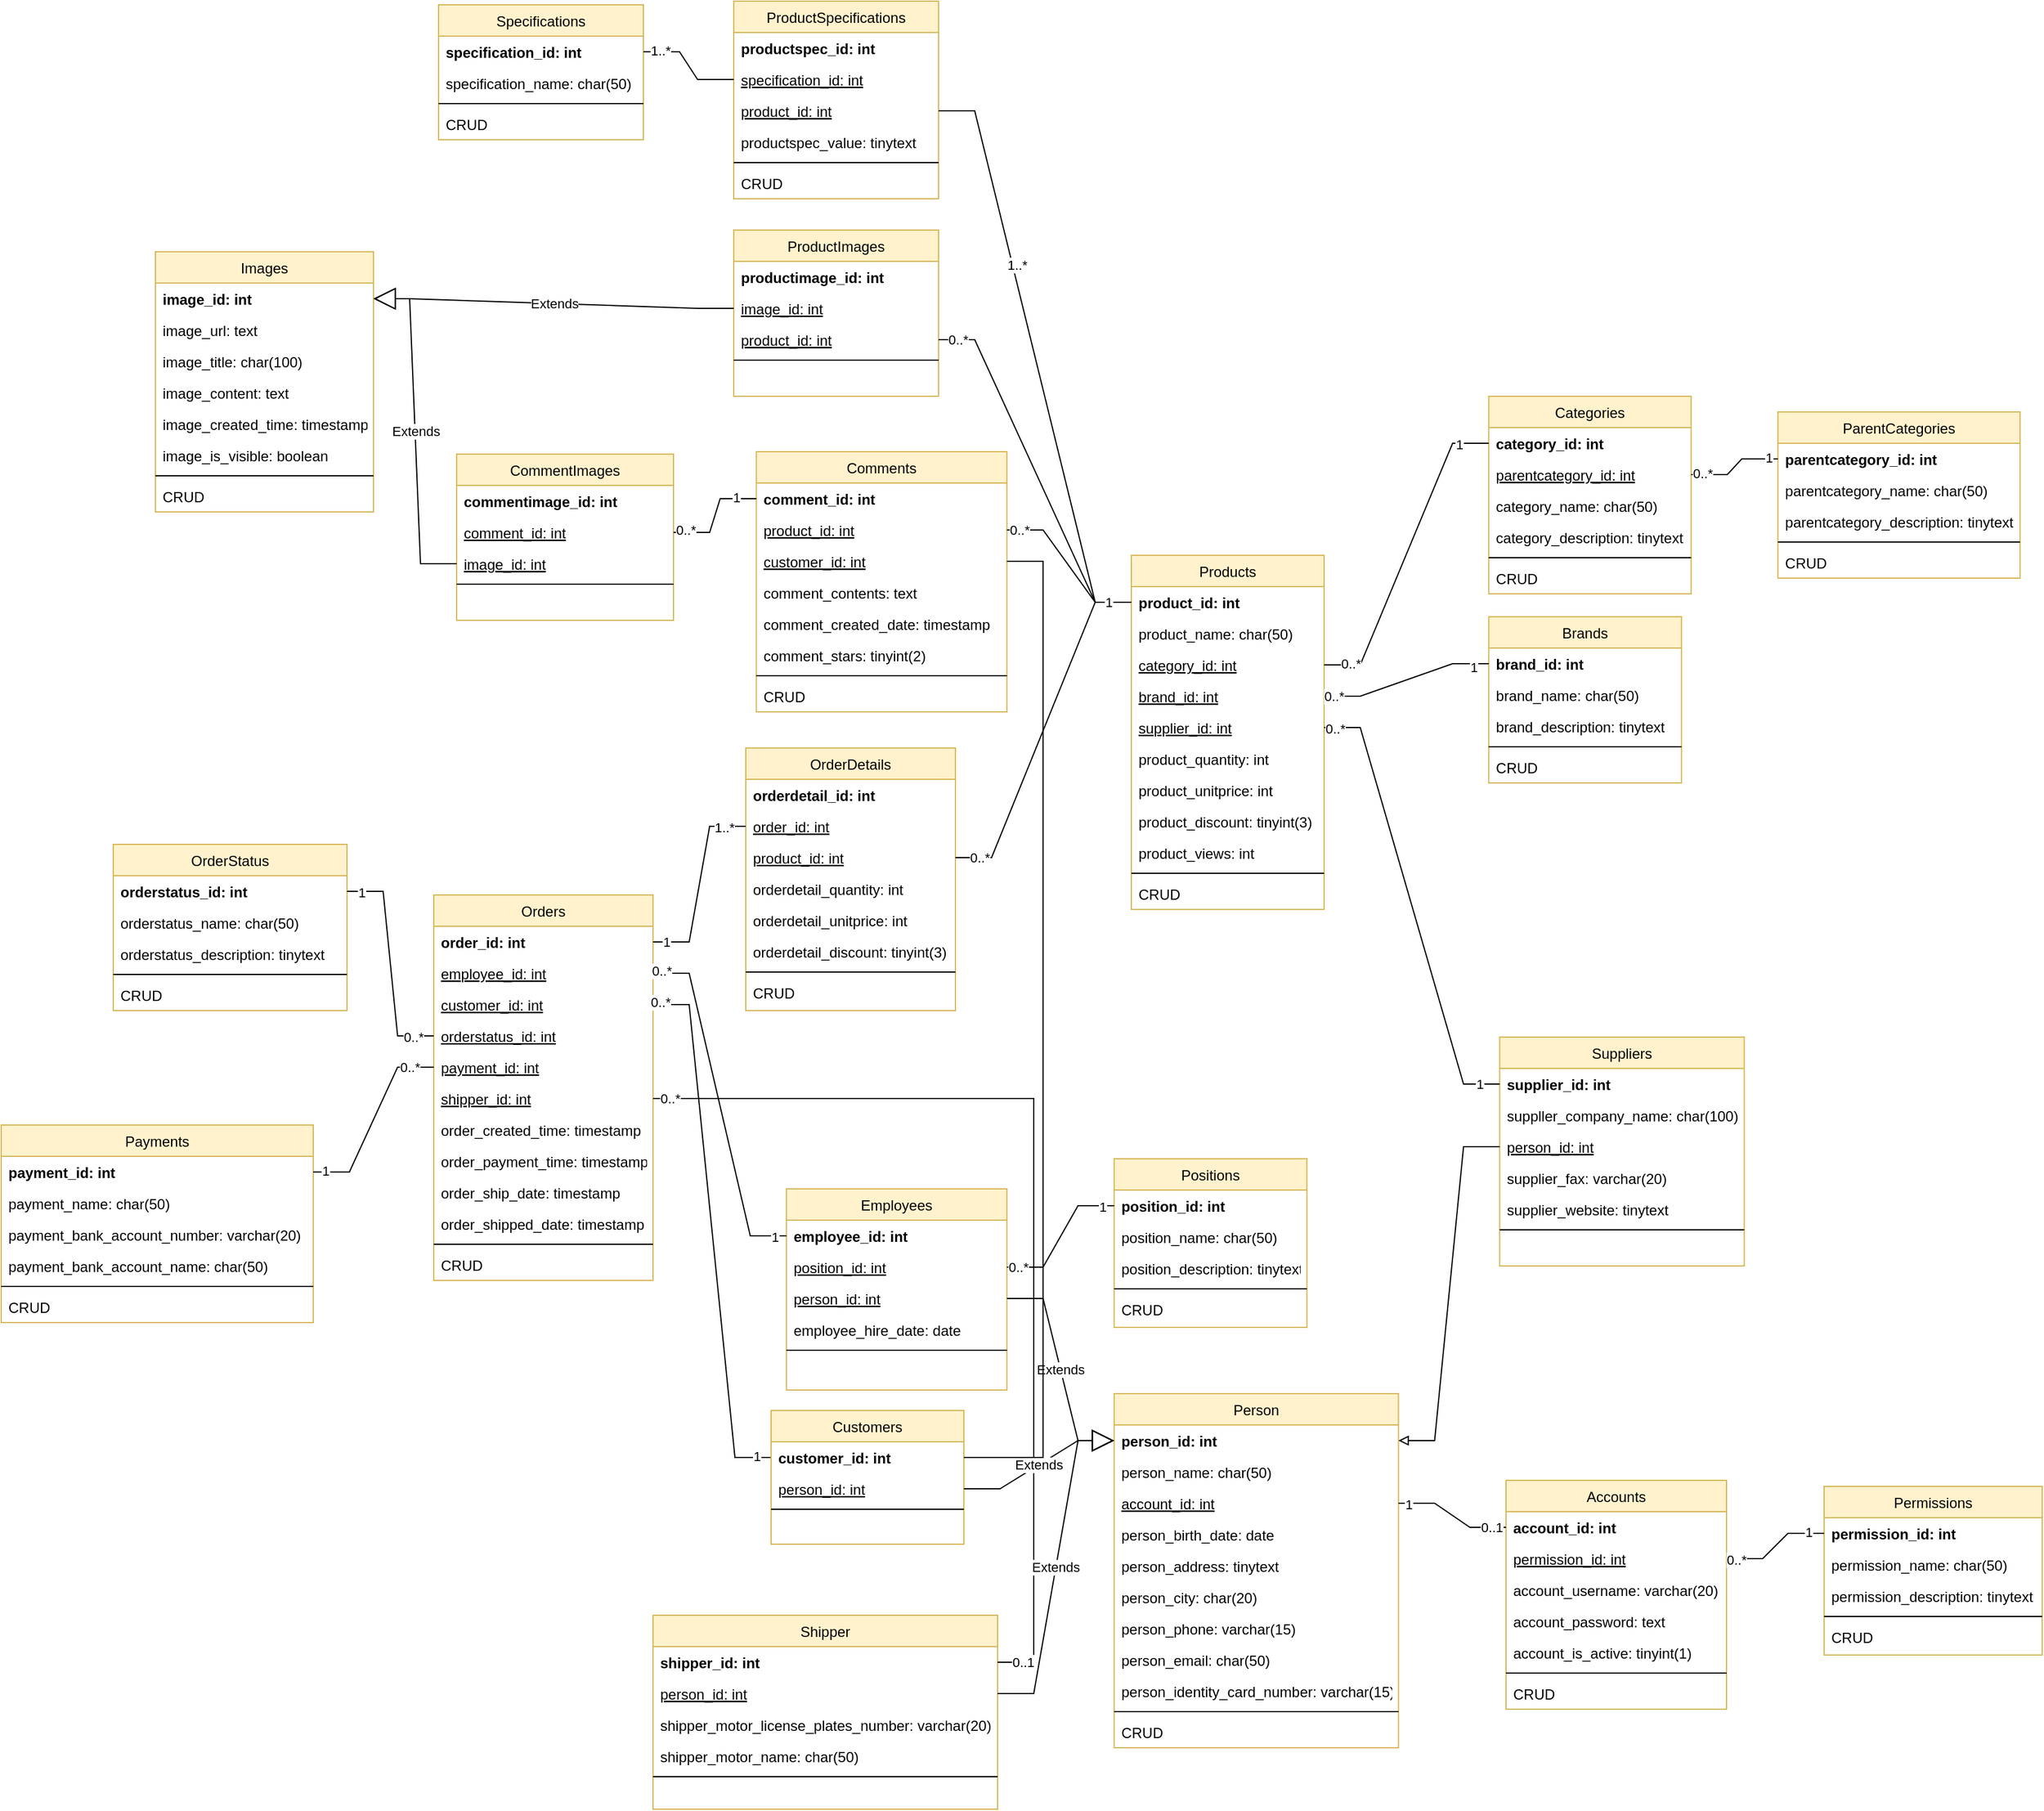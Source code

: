 <mxfile version="17.4.3" type="device"><diagram id="C5RBs43oDa-KdzZeNtuy" name="Page-1"><mxGraphModel dx="5389" dy="7003" grid="0" gridSize="10" guides="1" tooltips="1" connect="1" arrows="1" fold="1" page="1" pageScale="1" pageWidth="4681" pageHeight="3300" math="0" shadow="0"><root><mxCell id="WIyWlLk6GJQsqaUBKTNV-0"/><mxCell id="WIyWlLk6GJQsqaUBKTNV-1" parent="WIyWlLk6GJQsqaUBKTNV-0"/><mxCell id="zkfFHV4jXpPFQw0GAbJ--0" value="Products" style="swimlane;fontStyle=0;align=center;verticalAlign=top;childLayout=stackLayout;horizontal=1;startSize=26;horizontalStack=0;resizeParent=1;resizeLast=0;collapsible=1;marginBottom=0;rounded=0;shadow=0;strokeWidth=1;fillColor=#fff2cc;strokeColor=#d6b656;" parent="WIyWlLk6GJQsqaUBKTNV-1" vertex="1"><mxGeometry x="-2830" y="-5333" width="160" height="294" as="geometry"><mxRectangle x="230" y="140" width="160" height="26" as="alternateBounds"/></mxGeometry></mxCell><mxCell id="zkfFHV4jXpPFQw0GAbJ--1" value="product_id: int" style="text;align=left;verticalAlign=top;spacingLeft=4;spacingRight=4;overflow=hidden;rotatable=0;points=[[0,0.5],[1,0.5]];portConstraint=eastwest;fontStyle=1" parent="zkfFHV4jXpPFQw0GAbJ--0" vertex="1"><mxGeometry y="26" width="160" height="26" as="geometry"/></mxCell><mxCell id="jsRqqf3U80FLxjokVT7x-42" value="product_name: char(50)" style="text;align=left;verticalAlign=top;spacingLeft=4;spacingRight=4;overflow=hidden;rotatable=0;points=[[0,0.5],[1,0.5]];portConstraint=eastwest;" parent="zkfFHV4jXpPFQw0GAbJ--0" vertex="1"><mxGeometry y="52" width="160" height="26" as="geometry"/></mxCell><mxCell id="jsRqqf3U80FLxjokVT7x-44" value="category_id: int" style="text;align=left;verticalAlign=top;spacingLeft=4;spacingRight=4;overflow=hidden;rotatable=0;points=[[0,0.5],[1,0.5]];portConstraint=eastwest;fontStyle=4" parent="zkfFHV4jXpPFQw0GAbJ--0" vertex="1"><mxGeometry y="78" width="160" height="26" as="geometry"/></mxCell><mxCell id="jsRqqf3U80FLxjokVT7x-176" value="brand_id: int" style="text;align=left;verticalAlign=top;spacingLeft=4;spacingRight=4;overflow=hidden;rotatable=0;points=[[0,0.5],[1,0.5]];portConstraint=eastwest;fontStyle=4" parent="zkfFHV4jXpPFQw0GAbJ--0" vertex="1"><mxGeometry y="104" width="160" height="26" as="geometry"/></mxCell><mxCell id="jsRqqf3U80FLxjokVT7x-43" value="supplier_id: int" style="text;align=left;verticalAlign=top;spacingLeft=4;spacingRight=4;overflow=hidden;rotatable=0;points=[[0,0.5],[1,0.5]];portConstraint=eastwest;fontStyle=4" parent="zkfFHV4jXpPFQw0GAbJ--0" vertex="1"><mxGeometry y="130" width="160" height="26" as="geometry"/></mxCell><mxCell id="zkfFHV4jXpPFQw0GAbJ--2" value="product_quantity: int" style="text;align=left;verticalAlign=top;spacingLeft=4;spacingRight=4;overflow=hidden;rotatable=0;points=[[0,0.5],[1,0.5]];portConstraint=eastwest;rounded=0;shadow=0;html=0;" parent="zkfFHV4jXpPFQw0GAbJ--0" vertex="1"><mxGeometry y="156" width="160" height="26" as="geometry"/></mxCell><mxCell id="zkfFHV4jXpPFQw0GAbJ--3" value="product_unitprice: int" style="text;align=left;verticalAlign=top;spacingLeft=4;spacingRight=4;overflow=hidden;rotatable=0;points=[[0,0.5],[1,0.5]];portConstraint=eastwest;rounded=0;shadow=0;html=0;" parent="zkfFHV4jXpPFQw0GAbJ--0" vertex="1"><mxGeometry y="182" width="160" height="26" as="geometry"/></mxCell><mxCell id="jsRqqf3U80FLxjokVT7x-180" value="product_discount: tinyint(3)" style="text;align=left;verticalAlign=top;spacingLeft=4;spacingRight=4;overflow=hidden;rotatable=0;points=[[0,0.5],[1,0.5]];portConstraint=eastwest;rounded=0;shadow=0;html=0;" parent="zkfFHV4jXpPFQw0GAbJ--0" vertex="1"><mxGeometry y="208" width="160" height="26" as="geometry"/></mxCell><mxCell id="bflitmlgGk4qPnALCEEw-28" value="product_views: int" style="text;align=left;verticalAlign=top;spacingLeft=4;spacingRight=4;overflow=hidden;rotatable=0;points=[[0,0.5],[1,0.5]];portConstraint=eastwest;rounded=0;shadow=0;html=0;" parent="zkfFHV4jXpPFQw0GAbJ--0" vertex="1"><mxGeometry y="234" width="160" height="26" as="geometry"/></mxCell><mxCell id="zkfFHV4jXpPFQw0GAbJ--4" value="" style="line;html=1;strokeWidth=1;align=left;verticalAlign=middle;spacingTop=-1;spacingLeft=3;spacingRight=3;rotatable=0;labelPosition=right;points=[];portConstraint=eastwest;" parent="zkfFHV4jXpPFQw0GAbJ--0" vertex="1"><mxGeometry y="260" width="160" height="8" as="geometry"/></mxCell><mxCell id="bflitmlgGk4qPnALCEEw-7" value="CRUD" style="text;align=left;verticalAlign=top;spacingLeft=4;spacingRight=4;overflow=hidden;rotatable=0;points=[[0,0.5],[1,0.5]];portConstraint=eastwest;rounded=0;shadow=0;html=0;" parent="zkfFHV4jXpPFQw0GAbJ--0" vertex="1"><mxGeometry y="268" width="160" height="26" as="geometry"/></mxCell><mxCell id="zkfFHV4jXpPFQw0GAbJ--6" value="OrderDetails" style="swimlane;fontStyle=0;align=center;verticalAlign=top;childLayout=stackLayout;horizontal=1;startSize=26;horizontalStack=0;resizeParent=1;resizeLast=0;collapsible=1;marginBottom=0;rounded=0;shadow=0;strokeWidth=1;fillColor=#fff2cc;strokeColor=#d6b656;" parent="WIyWlLk6GJQsqaUBKTNV-1" vertex="1"><mxGeometry x="-3150" y="-5173" width="174" height="218" as="geometry"><mxRectangle x="130" y="380" width="160" height="26" as="alternateBounds"/></mxGeometry></mxCell><mxCell id="zkfFHV4jXpPFQw0GAbJ--7" value="orderdetail_id: int" style="text;align=left;verticalAlign=top;spacingLeft=4;spacingRight=4;overflow=hidden;rotatable=0;points=[[0,0.5],[1,0.5]];portConstraint=eastwest;fontStyle=1" parent="zkfFHV4jXpPFQw0GAbJ--6" vertex="1"><mxGeometry y="26" width="174" height="26" as="geometry"/></mxCell><mxCell id="jsRqqf3U80FLxjokVT7x-54" value="order_id: int" style="text;align=left;verticalAlign=top;spacingLeft=4;spacingRight=4;overflow=hidden;rotatable=0;points=[[0,0.5],[1,0.5]];portConstraint=eastwest;fontStyle=4" parent="zkfFHV4jXpPFQw0GAbJ--6" vertex="1"><mxGeometry y="52" width="174" height="26" as="geometry"/></mxCell><mxCell id="zkfFHV4jXpPFQw0GAbJ--8" value="product_id: int" style="text;align=left;verticalAlign=top;spacingLeft=4;spacingRight=4;overflow=hidden;rotatable=0;points=[[0,0.5],[1,0.5]];portConstraint=eastwest;rounded=0;shadow=0;html=0;fontStyle=4" parent="zkfFHV4jXpPFQw0GAbJ--6" vertex="1"><mxGeometry y="78" width="174" height="26" as="geometry"/></mxCell><mxCell id="jsRqqf3U80FLxjokVT7x-55" value="orderdetail_quantity: int" style="text;align=left;verticalAlign=top;spacingLeft=4;spacingRight=4;overflow=hidden;rotatable=0;points=[[0,0.5],[1,0.5]];portConstraint=eastwest;rounded=0;shadow=0;html=0;" parent="zkfFHV4jXpPFQw0GAbJ--6" vertex="1"><mxGeometry y="104" width="174" height="26" as="geometry"/></mxCell><mxCell id="jsRqqf3U80FLxjokVT7x-56" value="orderdetail_unitprice: int" style="text;align=left;verticalAlign=top;spacingLeft=4;spacingRight=4;overflow=hidden;rotatable=0;points=[[0,0.5],[1,0.5]];portConstraint=eastwest;rounded=0;shadow=0;html=0;" parent="zkfFHV4jXpPFQw0GAbJ--6" vertex="1"><mxGeometry y="130" width="174" height="26" as="geometry"/></mxCell><mxCell id="jsRqqf3U80FLxjokVT7x-57" value="orderdetail_discount: tinyint(3)" style="text;align=left;verticalAlign=top;spacingLeft=4;spacingRight=4;overflow=hidden;rotatable=0;points=[[0,0.5],[1,0.5]];portConstraint=eastwest;rounded=0;shadow=0;html=0;" parent="zkfFHV4jXpPFQw0GAbJ--6" vertex="1"><mxGeometry y="156" width="174" height="26" as="geometry"/></mxCell><mxCell id="zkfFHV4jXpPFQw0GAbJ--9" value="" style="line;html=1;strokeWidth=1;align=left;verticalAlign=middle;spacingTop=-1;spacingLeft=3;spacingRight=3;rotatable=0;labelPosition=right;points=[];portConstraint=eastwest;" parent="zkfFHV4jXpPFQw0GAbJ--6" vertex="1"><mxGeometry y="182" width="174" height="8" as="geometry"/></mxCell><mxCell id="bflitmlgGk4qPnALCEEw-18" value="CRUD" style="text;align=left;verticalAlign=top;spacingLeft=4;spacingRight=4;overflow=hidden;rotatable=0;points=[[0,0.5],[1,0.5]];portConstraint=eastwest;rounded=0;shadow=0;html=0;" parent="zkfFHV4jXpPFQw0GAbJ--6" vertex="1"><mxGeometry y="190" width="174" height="26" as="geometry"/></mxCell><mxCell id="zkfFHV4jXpPFQw0GAbJ--13" value="Categories" style="swimlane;fontStyle=0;align=center;verticalAlign=top;childLayout=stackLayout;horizontal=1;startSize=26;horizontalStack=0;resizeParent=1;resizeLast=0;collapsible=1;marginBottom=0;rounded=0;shadow=0;strokeWidth=1;glass=0;fillColor=#fff2cc;strokeColor=#d6b656;" parent="WIyWlLk6GJQsqaUBKTNV-1" vertex="1"><mxGeometry x="-2533.35" y="-5465" width="168" height="164" as="geometry"><mxRectangle x="340" y="380" width="170" height="26" as="alternateBounds"/></mxGeometry></mxCell><mxCell id="zkfFHV4jXpPFQw0GAbJ--14" value="category_id: int" style="text;align=left;verticalAlign=top;spacingLeft=4;spacingRight=4;overflow=hidden;rotatable=0;points=[[0,0.5],[1,0.5]];portConstraint=eastwest;fontStyle=1;glass=0;rounded=0;shadow=0;sketch=0;" parent="zkfFHV4jXpPFQw0GAbJ--13" vertex="1"><mxGeometry y="26" width="168" height="26" as="geometry"/></mxCell><mxCell id="bflitmlgGk4qPnALCEEw-25" value="parentcategory_id: int" style="text;align=left;verticalAlign=top;spacingLeft=4;spacingRight=4;overflow=hidden;rotatable=0;points=[[0,0.5],[1,0.5]];portConstraint=eastwest;fontStyle=4" parent="zkfFHV4jXpPFQw0GAbJ--13" vertex="1"><mxGeometry y="52" width="168" height="26" as="geometry"/></mxCell><mxCell id="jsRqqf3U80FLxjokVT7x-124" value="category_name: char(50)" style="text;align=left;verticalAlign=top;spacingLeft=4;spacingRight=4;overflow=hidden;rotatable=0;points=[[0,0.5],[1,0.5]];portConstraint=eastwest;" parent="zkfFHV4jXpPFQw0GAbJ--13" vertex="1"><mxGeometry y="78" width="168" height="26" as="geometry"/></mxCell><mxCell id="jsRqqf3U80FLxjokVT7x-125" value="category_description: tinytext" style="text;align=left;verticalAlign=top;spacingLeft=4;spacingRight=4;overflow=hidden;rotatable=0;points=[[0,0.5],[1,0.5]];portConstraint=eastwest;" parent="zkfFHV4jXpPFQw0GAbJ--13" vertex="1"><mxGeometry y="104" width="168" height="26" as="geometry"/></mxCell><mxCell id="zkfFHV4jXpPFQw0GAbJ--15" value="" style="line;html=1;strokeWidth=1;align=left;verticalAlign=middle;spacingTop=-1;spacingLeft=3;spacingRight=3;rotatable=0;labelPosition=right;points=[];portConstraint=eastwest;" parent="zkfFHV4jXpPFQw0GAbJ--13" vertex="1"><mxGeometry y="130" width="168" height="8" as="geometry"/></mxCell><mxCell id="bflitmlgGk4qPnALCEEw-8" value="CRUD" style="text;align=left;verticalAlign=top;spacingLeft=4;spacingRight=4;overflow=hidden;rotatable=0;points=[[0,0.5],[1,0.5]];portConstraint=eastwest;rounded=0;shadow=0;html=0;" parent="zkfFHV4jXpPFQw0GAbJ--13" vertex="1"><mxGeometry y="138" width="168" height="26" as="geometry"/></mxCell><mxCell id="zkfFHV4jXpPFQw0GAbJ--17" value="Suppliers" style="swimlane;fontStyle=0;align=center;verticalAlign=top;childLayout=stackLayout;horizontal=1;startSize=26;horizontalStack=0;resizeParent=1;resizeLast=0;collapsible=1;marginBottom=0;rounded=0;shadow=0;strokeWidth=1;fillColor=#fff2cc;strokeColor=#d6b656;" parent="WIyWlLk6GJQsqaUBKTNV-1" vertex="1"><mxGeometry x="-2524.27" y="-4933" width="203" height="190" as="geometry"><mxRectangle x="550" y="140" width="160" height="26" as="alternateBounds"/></mxGeometry></mxCell><mxCell id="zkfFHV4jXpPFQw0GAbJ--18" value="supplier_id: int" style="text;align=left;verticalAlign=top;spacingLeft=4;spacingRight=4;overflow=hidden;rotatable=0;points=[[0,0.5],[1,0.5]];portConstraint=eastwest;fontStyle=1" parent="zkfFHV4jXpPFQw0GAbJ--17" vertex="1"><mxGeometry y="26" width="203" height="26" as="geometry"/></mxCell><mxCell id="zkfFHV4jXpPFQw0GAbJ--19" value="suppller_company_name: char(100)" style="text;align=left;verticalAlign=top;spacingLeft=4;spacingRight=4;overflow=hidden;rotatable=0;points=[[0,0.5],[1,0.5]];portConstraint=eastwest;rounded=0;shadow=0;html=0;" parent="zkfFHV4jXpPFQw0GAbJ--17" vertex="1"><mxGeometry y="52" width="203" height="26" as="geometry"/></mxCell><mxCell id="w-xxKCOXN0VMcOJK2LEM-30" value="person_id: int" style="text;align=left;verticalAlign=top;spacingLeft=4;spacingRight=4;overflow=hidden;rotatable=0;points=[[0,0.5],[1,0.5]];portConstraint=eastwest;rounded=0;shadow=0;html=0;fontStyle=4" vertex="1" parent="zkfFHV4jXpPFQw0GAbJ--17"><mxGeometry y="78" width="203" height="26" as="geometry"/></mxCell><mxCell id="jsRqqf3U80FLxjokVT7x-72" value="supplier_fax: varchar(20)" style="text;align=left;verticalAlign=top;spacingLeft=4;spacingRight=4;overflow=hidden;rotatable=0;points=[[0,0.5],[1,0.5]];portConstraint=eastwest;rounded=0;shadow=0;html=0;" parent="zkfFHV4jXpPFQw0GAbJ--17" vertex="1"><mxGeometry y="104" width="203" height="26" as="geometry"/></mxCell><mxCell id="jsRqqf3U80FLxjokVT7x-73" value="supplier_website: tinytext" style="text;align=left;verticalAlign=top;spacingLeft=4;spacingRight=4;overflow=hidden;rotatable=0;points=[[0,0.5],[1,0.5]];portConstraint=eastwest;rounded=0;shadow=0;html=0;" parent="zkfFHV4jXpPFQw0GAbJ--17" vertex="1"><mxGeometry y="130" width="203" height="26" as="geometry"/></mxCell><mxCell id="zkfFHV4jXpPFQw0GAbJ--23" value="" style="line;html=1;strokeWidth=1;align=left;verticalAlign=middle;spacingTop=-1;spacingLeft=3;spacingRight=3;rotatable=0;labelPosition=right;points=[];portConstraint=eastwest;" parent="zkfFHV4jXpPFQw0GAbJ--17" vertex="1"><mxGeometry y="156" width="203" height="8" as="geometry"/></mxCell><mxCell id="jsRqqf3U80FLxjokVT7x-0" value="Employees" style="swimlane;fontStyle=0;align=center;verticalAlign=top;childLayout=stackLayout;horizontal=1;startSize=26;horizontalStack=0;resizeParent=1;resizeLast=0;collapsible=1;marginBottom=0;rounded=0;shadow=0;strokeWidth=1;fillColor=#fff2cc;strokeColor=#d6b656;" parent="WIyWlLk6GJQsqaUBKTNV-1" vertex="1"><mxGeometry x="-3116.27" y="-4807" width="183" height="167" as="geometry"><mxRectangle x="130" y="380" width="160" height="26" as="alternateBounds"/></mxGeometry></mxCell><mxCell id="jsRqqf3U80FLxjokVT7x-1" value="employee_id: int" style="text;align=left;verticalAlign=top;spacingLeft=4;spacingRight=4;overflow=hidden;rotatable=0;points=[[0,0.5],[1,0.5]];portConstraint=eastwest;fontStyle=1" parent="jsRqqf3U80FLxjokVT7x-0" vertex="1"><mxGeometry y="26" width="183" height="26" as="geometry"/></mxCell><mxCell id="jsRqqf3U80FLxjokVT7x-83" value="position_id: int" style="text;align=left;verticalAlign=top;spacingLeft=4;spacingRight=4;overflow=hidden;rotatable=0;points=[[0,0.5],[1,0.5]];portConstraint=eastwest;rounded=0;shadow=0;html=0;fontStyle=4" parent="jsRqqf3U80FLxjokVT7x-0" vertex="1"><mxGeometry y="52" width="183" height="26" as="geometry"/></mxCell><mxCell id="jsRqqf3U80FLxjokVT7x-75" value="person_id: int" style="text;align=left;verticalAlign=top;spacingLeft=4;spacingRight=4;overflow=hidden;rotatable=0;points=[[0,0.5],[1,0.5]];portConstraint=eastwest;rounded=0;shadow=0;html=0;fontStyle=4" parent="jsRqqf3U80FLxjokVT7x-0" vertex="1"><mxGeometry y="78" width="183" height="26" as="geometry"/></mxCell><mxCell id="jsRqqf3U80FLxjokVT7x-76" value="employee_hire_date: date" style="text;align=left;verticalAlign=top;spacingLeft=4;spacingRight=4;overflow=hidden;rotatable=0;points=[[0,0.5],[1,0.5]];portConstraint=eastwest;rounded=0;shadow=0;html=0;" parent="jsRqqf3U80FLxjokVT7x-0" vertex="1"><mxGeometry y="104" width="183" height="26" as="geometry"/></mxCell><mxCell id="jsRqqf3U80FLxjokVT7x-3" value="" style="line;html=1;strokeWidth=1;align=left;verticalAlign=middle;spacingTop=-1;spacingLeft=3;spacingRight=3;rotatable=0;labelPosition=right;points=[];portConstraint=eastwest;" parent="jsRqqf3U80FLxjokVT7x-0" vertex="1"><mxGeometry y="130" width="183" height="8" as="geometry"/></mxCell><mxCell id="jsRqqf3U80FLxjokVT7x-6" value="Orders" style="swimlane;fontStyle=0;align=center;verticalAlign=top;childLayout=stackLayout;horizontal=1;startSize=26;horizontalStack=0;resizeParent=1;resizeLast=0;collapsible=1;marginBottom=0;rounded=0;shadow=0;strokeWidth=1;fillColor=#fff2cc;strokeColor=#d6b656;" parent="WIyWlLk6GJQsqaUBKTNV-1" vertex="1"><mxGeometry x="-3409" y="-5051" width="182" height="320" as="geometry"><mxRectangle x="130" y="380" width="160" height="26" as="alternateBounds"/></mxGeometry></mxCell><mxCell id="jsRqqf3U80FLxjokVT7x-7" value="order_id: int" style="text;align=left;verticalAlign=top;spacingLeft=4;spacingRight=4;overflow=hidden;rotatable=0;points=[[0,0.5],[1,0.5]];portConstraint=eastwest;fontStyle=1" parent="jsRqqf3U80FLxjokVT7x-6" vertex="1"><mxGeometry y="26" width="182" height="26" as="geometry"/></mxCell><mxCell id="jsRqqf3U80FLxjokVT7x-46" value="employee_id: int" style="text;align=left;verticalAlign=top;spacingLeft=4;spacingRight=4;overflow=hidden;rotatable=0;points=[[0,0.5],[1,0.5]];portConstraint=eastwest;rounded=0;shadow=0;html=0;fontStyle=4" parent="jsRqqf3U80FLxjokVT7x-6" vertex="1"><mxGeometry y="52" width="182" height="26" as="geometry"/></mxCell><mxCell id="jsRqqf3U80FLxjokVT7x-8" value="customer_id: int" style="text;align=left;verticalAlign=top;spacingLeft=4;spacingRight=4;overflow=hidden;rotatable=0;points=[[0,0.5],[1,0.5]];portConstraint=eastwest;rounded=0;shadow=0;html=0;fontStyle=4" parent="jsRqqf3U80FLxjokVT7x-6" vertex="1"><mxGeometry y="78" width="182" height="26" as="geometry"/></mxCell><mxCell id="jsRqqf3U80FLxjokVT7x-51" value="orderstatus_id: int" style="text;align=left;verticalAlign=top;spacingLeft=4;spacingRight=4;overflow=hidden;rotatable=0;points=[[0,0.5],[1,0.5]];portConstraint=eastwest;rounded=0;shadow=0;html=0;fontStyle=4" parent="jsRqqf3U80FLxjokVT7x-6" vertex="1"><mxGeometry y="104" width="182" height="26" as="geometry"/></mxCell><mxCell id="jsRqqf3U80FLxjokVT7x-168" value="payment_id: int" style="text;align=left;verticalAlign=top;spacingLeft=4;spacingRight=4;overflow=hidden;rotatable=0;points=[[0,0.5],[1,0.5]];portConstraint=eastwest;rounded=0;shadow=0;html=0;fontStyle=4" parent="jsRqqf3U80FLxjokVT7x-6" vertex="1"><mxGeometry y="130" width="182" height="26" as="geometry"/></mxCell><mxCell id="w-xxKCOXN0VMcOJK2LEM-32" value="shipper_id: int" style="text;align=left;verticalAlign=top;spacingLeft=4;spacingRight=4;overflow=hidden;rotatable=0;points=[[0,0.5],[1,0.5]];portConstraint=eastwest;rounded=0;shadow=0;html=0;fontStyle=4" vertex="1" parent="jsRqqf3U80FLxjokVT7x-6"><mxGeometry y="156" width="182" height="26" as="geometry"/></mxCell><mxCell id="jsRqqf3U80FLxjokVT7x-47" value="order_created_time: timestamp" style="text;align=left;verticalAlign=top;spacingLeft=4;spacingRight=4;overflow=hidden;rotatable=0;points=[[0,0.5],[1,0.5]];portConstraint=eastwest;rounded=0;shadow=0;html=0;" parent="jsRqqf3U80FLxjokVT7x-6" vertex="1"><mxGeometry y="182" width="182" height="26" as="geometry"/></mxCell><mxCell id="jsRqqf3U80FLxjokVT7x-48" value="order_payment_time: timestamp" style="text;align=left;verticalAlign=top;spacingLeft=4;spacingRight=4;overflow=hidden;rotatable=0;points=[[0,0.5],[1,0.5]];portConstraint=eastwest;rounded=0;shadow=0;html=0;" parent="jsRqqf3U80FLxjokVT7x-6" vertex="1"><mxGeometry y="208" width="182" height="26" as="geometry"/></mxCell><mxCell id="jsRqqf3U80FLxjokVT7x-49" value="order_ship_date: timestamp" style="text;align=left;verticalAlign=top;spacingLeft=4;spacingRight=4;overflow=hidden;rotatable=0;points=[[0,0.5],[1,0.5]];portConstraint=eastwest;rounded=0;shadow=0;html=0;" parent="jsRqqf3U80FLxjokVT7x-6" vertex="1"><mxGeometry y="234" width="182" height="26" as="geometry"/></mxCell><mxCell id="jsRqqf3U80FLxjokVT7x-50" value="order_shipped_date: timestamp" style="text;align=left;verticalAlign=top;spacingLeft=4;spacingRight=4;overflow=hidden;rotatable=0;points=[[0,0.5],[1,0.5]];portConstraint=eastwest;rounded=0;shadow=0;html=0;" parent="jsRqqf3U80FLxjokVT7x-6" vertex="1"><mxGeometry y="260" width="182" height="26" as="geometry"/></mxCell><mxCell id="jsRqqf3U80FLxjokVT7x-9" value="" style="line;html=1;strokeWidth=1;align=left;verticalAlign=middle;spacingTop=-1;spacingLeft=3;spacingRight=3;rotatable=0;labelPosition=right;points=[];portConstraint=eastwest;" parent="jsRqqf3U80FLxjokVT7x-6" vertex="1"><mxGeometry y="286" width="182" height="8" as="geometry"/></mxCell><mxCell id="bflitmlgGk4qPnALCEEw-16" value="CRUD" style="text;align=left;verticalAlign=top;spacingLeft=4;spacingRight=4;overflow=hidden;rotatable=0;points=[[0,0.5],[1,0.5]];portConstraint=eastwest;rounded=0;shadow=0;html=0;" parent="jsRqqf3U80FLxjokVT7x-6" vertex="1"><mxGeometry y="294" width="182" height="26" as="geometry"/></mxCell><mxCell id="jsRqqf3U80FLxjokVT7x-30" value="Comments" style="swimlane;fontStyle=0;align=center;verticalAlign=top;childLayout=stackLayout;horizontal=1;startSize=26;horizontalStack=0;resizeParent=1;resizeLast=0;collapsible=1;marginBottom=0;rounded=0;shadow=0;strokeWidth=1;fillColor=#fff2cc;strokeColor=#d6b656;" parent="WIyWlLk6GJQsqaUBKTNV-1" vertex="1"><mxGeometry x="-3141.27" y="-5419" width="208" height="216" as="geometry"><mxRectangle x="130" y="380" width="160" height="26" as="alternateBounds"/></mxGeometry></mxCell><mxCell id="jsRqqf3U80FLxjokVT7x-31" value="comment_id: int" style="text;align=left;verticalAlign=top;spacingLeft=4;spacingRight=4;overflow=hidden;rotatable=0;points=[[0,0.5],[1,0.5]];portConstraint=eastwest;fontStyle=1" parent="jsRqqf3U80FLxjokVT7x-30" vertex="1"><mxGeometry y="26" width="208" height="26" as="geometry"/></mxCell><mxCell id="jsRqqf3U80FLxjokVT7x-181" value="product_id: int" style="text;align=left;verticalAlign=top;spacingLeft=4;spacingRight=4;overflow=hidden;rotatable=0;points=[[0,0.5],[1,0.5]];portConstraint=eastwest;fontStyle=4" parent="jsRqqf3U80FLxjokVT7x-30" vertex="1"><mxGeometry y="52" width="208" height="26" as="geometry"/></mxCell><mxCell id="w-xxKCOXN0VMcOJK2LEM-63" value="customer_id: int" style="text;align=left;verticalAlign=top;spacingLeft=4;spacingRight=4;overflow=hidden;rotatable=0;points=[[0,0.5],[1,0.5]];portConstraint=eastwest;fontStyle=4" vertex="1" parent="jsRqqf3U80FLxjokVT7x-30"><mxGeometry y="78" width="208" height="26" as="geometry"/></mxCell><mxCell id="w-xxKCOXN0VMcOJK2LEM-53" value="comment_contents: text" style="text;align=left;verticalAlign=top;spacingLeft=4;spacingRight=4;overflow=hidden;rotatable=0;points=[[0,0.5],[1,0.5]];portConstraint=eastwest;" vertex="1" parent="jsRqqf3U80FLxjokVT7x-30"><mxGeometry y="104" width="208" height="26" as="geometry"/></mxCell><mxCell id="w-xxKCOXN0VMcOJK2LEM-55" value="comment_created_date: timestamp" style="text;align=left;verticalAlign=top;spacingLeft=4;spacingRight=4;overflow=hidden;rotatable=0;points=[[0,0.5],[1,0.5]];portConstraint=eastwest;" vertex="1" parent="jsRqqf3U80FLxjokVT7x-30"><mxGeometry y="130" width="208" height="26" as="geometry"/></mxCell><mxCell id="jsRqqf3U80FLxjokVT7x-182" value="comment_stars: tinyint(2)" style="text;align=left;verticalAlign=top;spacingLeft=4;spacingRight=4;overflow=hidden;rotatable=0;points=[[0,0.5],[1,0.5]];portConstraint=eastwest;" parent="jsRqqf3U80FLxjokVT7x-30" vertex="1"><mxGeometry y="156" width="208" height="26" as="geometry"/></mxCell><mxCell id="jsRqqf3U80FLxjokVT7x-33" value="" style="line;html=1;strokeWidth=1;align=left;verticalAlign=middle;spacingTop=-1;spacingLeft=3;spacingRight=3;rotatable=0;labelPosition=right;points=[];portConstraint=eastwest;" parent="jsRqqf3U80FLxjokVT7x-30" vertex="1"><mxGeometry y="182" width="208" height="8" as="geometry"/></mxCell><mxCell id="bflitmlgGk4qPnALCEEw-20" value="CRUD" style="text;align=left;verticalAlign=top;spacingLeft=4;spacingRight=4;overflow=hidden;rotatable=0;points=[[0,0.5],[1,0.5]];portConstraint=eastwest;rounded=0;shadow=0;html=0;" parent="jsRqqf3U80FLxjokVT7x-30" vertex="1"><mxGeometry y="190" width="208" height="26" as="geometry"/></mxCell><mxCell id="jsRqqf3U80FLxjokVT7x-36" value="ProductImages" style="swimlane;fontStyle=0;align=center;verticalAlign=top;childLayout=stackLayout;horizontal=1;startSize=26;horizontalStack=0;resizeParent=1;resizeLast=0;collapsible=1;marginBottom=0;rounded=0;shadow=0;strokeWidth=1;fillColor=#fff2cc;strokeColor=#d6b656;" parent="WIyWlLk6GJQsqaUBKTNV-1" vertex="1"><mxGeometry x="-3160" y="-5603" width="170" height="138" as="geometry"><mxRectangle x="130" y="380" width="160" height="26" as="alternateBounds"/></mxGeometry></mxCell><mxCell id="jsRqqf3U80FLxjokVT7x-37" value="productimage_id: int" style="text;align=left;verticalAlign=top;spacingLeft=4;spacingRight=4;overflow=hidden;rotatable=0;points=[[0,0.5],[1,0.5]];portConstraint=eastwest;fontStyle=1" parent="jsRqqf3U80FLxjokVT7x-36" vertex="1"><mxGeometry y="26" width="170" height="26" as="geometry"/></mxCell><mxCell id="w-xxKCOXN0VMcOJK2LEM-47" value="image_id: int" style="text;align=left;verticalAlign=top;spacingLeft=4;spacingRight=4;overflow=hidden;rotatable=0;points=[[0,0.5],[1,0.5]];portConstraint=eastwest;fontStyle=4" vertex="1" parent="jsRqqf3U80FLxjokVT7x-36"><mxGeometry y="52" width="170" height="26" as="geometry"/></mxCell><mxCell id="jsRqqf3U80FLxjokVT7x-38" value="product_id: int" style="text;align=left;verticalAlign=top;spacingLeft=4;spacingRight=4;overflow=hidden;rotatable=0;points=[[0,0.5],[1,0.5]];portConstraint=eastwest;rounded=0;shadow=0;html=0;fontStyle=4" parent="jsRqqf3U80FLxjokVT7x-36" vertex="1"><mxGeometry y="78" width="170" height="26" as="geometry"/></mxCell><mxCell id="jsRqqf3U80FLxjokVT7x-39" value="" style="line;html=1;strokeWidth=1;align=left;verticalAlign=middle;spacingTop=-1;spacingLeft=3;spacingRight=3;rotatable=0;labelPosition=right;points=[];portConstraint=eastwest;" parent="jsRqqf3U80FLxjokVT7x-36" vertex="1"><mxGeometry y="104" width="170" height="8" as="geometry"/></mxCell><mxCell id="jsRqqf3U80FLxjokVT7x-58" value="OrderStatus" style="swimlane;fontStyle=0;align=center;verticalAlign=top;childLayout=stackLayout;horizontal=1;startSize=26;horizontalStack=0;resizeParent=1;resizeLast=0;collapsible=1;marginBottom=0;rounded=0;shadow=0;strokeWidth=1;fillColor=#fff2cc;strokeColor=#d6b656;" parent="WIyWlLk6GJQsqaUBKTNV-1" vertex="1"><mxGeometry x="-3675" y="-5093" width="194" height="138" as="geometry"><mxRectangle x="130" y="380" width="160" height="26" as="alternateBounds"/></mxGeometry></mxCell><mxCell id="jsRqqf3U80FLxjokVT7x-59" value="orderstatus_id: int" style="text;align=left;verticalAlign=top;spacingLeft=4;spacingRight=4;overflow=hidden;rotatable=0;points=[[0,0.5],[1,0.5]];portConstraint=eastwest;fontStyle=1" parent="jsRqqf3U80FLxjokVT7x-58" vertex="1"><mxGeometry y="26" width="194" height="26" as="geometry"/></mxCell><mxCell id="jsRqqf3U80FLxjokVT7x-60" value="orderstatus_name: char(50)" style="text;align=left;verticalAlign=top;spacingLeft=4;spacingRight=4;overflow=hidden;rotatable=0;points=[[0,0.5],[1,0.5]];portConstraint=eastwest;rounded=0;shadow=0;html=0;" parent="jsRqqf3U80FLxjokVT7x-58" vertex="1"><mxGeometry y="52" width="194" height="26" as="geometry"/></mxCell><mxCell id="jsRqqf3U80FLxjokVT7x-68" value="orderstatus_description: tinytext" style="text;align=left;verticalAlign=top;spacingLeft=4;spacingRight=4;overflow=hidden;rotatable=0;points=[[0,0.5],[1,0.5]];portConstraint=eastwest;rounded=0;shadow=0;html=0;" parent="jsRqqf3U80FLxjokVT7x-58" vertex="1"><mxGeometry y="78" width="194" height="26" as="geometry"/></mxCell><mxCell id="jsRqqf3U80FLxjokVT7x-67" value="" style="line;html=1;strokeWidth=1;align=left;verticalAlign=middle;spacingTop=-1;spacingLeft=3;spacingRight=3;rotatable=0;labelPosition=right;points=[];portConstraint=eastwest;" parent="jsRqqf3U80FLxjokVT7x-58" vertex="1"><mxGeometry y="104" width="194" height="8" as="geometry"/></mxCell><mxCell id="bflitmlgGk4qPnALCEEw-17" value="CRUD" style="text;align=left;verticalAlign=top;spacingLeft=4;spacingRight=4;overflow=hidden;rotatable=0;points=[[0,0.5],[1,0.5]];portConstraint=eastwest;rounded=0;shadow=0;html=0;" parent="jsRqqf3U80FLxjokVT7x-58" vertex="1"><mxGeometry y="112" width="194" height="26" as="geometry"/></mxCell><mxCell id="jsRqqf3U80FLxjokVT7x-84" value="Positions" style="swimlane;fontStyle=0;align=center;verticalAlign=top;childLayout=stackLayout;horizontal=1;startSize=26;horizontalStack=0;resizeParent=1;resizeLast=0;collapsible=1;marginBottom=0;rounded=0;shadow=0;strokeWidth=1;fillColor=#fff2cc;strokeColor=#d6b656;" parent="WIyWlLk6GJQsqaUBKTNV-1" vertex="1"><mxGeometry x="-2844.27" y="-4832" width="160" height="140" as="geometry"><mxRectangle x="130" y="380" width="160" height="26" as="alternateBounds"/></mxGeometry></mxCell><mxCell id="jsRqqf3U80FLxjokVT7x-85" value="position_id: int" style="text;align=left;verticalAlign=top;spacingLeft=4;spacingRight=4;overflow=hidden;rotatable=0;points=[[0,0.5],[1,0.5]];portConstraint=eastwest;fontStyle=1" parent="jsRqqf3U80FLxjokVT7x-84" vertex="1"><mxGeometry y="26" width="160" height="26" as="geometry"/></mxCell><mxCell id="jsRqqf3U80FLxjokVT7x-86" value="position_name: char(50)" style="text;align=left;verticalAlign=top;spacingLeft=4;spacingRight=4;overflow=hidden;rotatable=0;points=[[0,0.5],[1,0.5]];portConstraint=eastwest;rounded=0;shadow=0;html=0;" parent="jsRqqf3U80FLxjokVT7x-84" vertex="1"><mxGeometry y="52" width="160" height="26" as="geometry"/></mxCell><mxCell id="jsRqqf3U80FLxjokVT7x-87" value="position_description: tinytext" style="text;align=left;verticalAlign=top;spacingLeft=4;spacingRight=4;overflow=hidden;rotatable=0;points=[[0,0.5],[1,0.5]];portConstraint=eastwest;rounded=0;shadow=0;html=0;" parent="jsRqqf3U80FLxjokVT7x-84" vertex="1"><mxGeometry y="78" width="160" height="26" as="geometry"/></mxCell><mxCell id="jsRqqf3U80FLxjokVT7x-95" value="" style="line;html=1;strokeWidth=1;align=left;verticalAlign=middle;spacingTop=-1;spacingLeft=3;spacingRight=3;rotatable=0;labelPosition=right;points=[];portConstraint=eastwest;" parent="jsRqqf3U80FLxjokVT7x-84" vertex="1"><mxGeometry y="104" width="160" height="8" as="geometry"/></mxCell><mxCell id="bflitmlgGk4qPnALCEEw-10" value="CRUD" style="text;align=left;verticalAlign=top;spacingLeft=4;spacingRight=4;overflow=hidden;rotatable=0;points=[[0,0.5],[1,0.5]];portConstraint=eastwest;rounded=0;shadow=0;html=0;" parent="jsRqqf3U80FLxjokVT7x-84" vertex="1"><mxGeometry y="112" width="160" height="26" as="geometry"/></mxCell><mxCell id="jsRqqf3U80FLxjokVT7x-97" value="Permissions" style="swimlane;fontStyle=0;align=center;verticalAlign=top;childLayout=stackLayout;horizontal=1;startSize=26;horizontalStack=0;resizeParent=1;resizeLast=0;collapsible=1;marginBottom=0;rounded=0;shadow=0;strokeWidth=1;fillColor=#fff2cc;strokeColor=#d6b656;" parent="WIyWlLk6GJQsqaUBKTNV-1" vertex="1"><mxGeometry x="-2255" y="-4560" width="181" height="140" as="geometry"><mxRectangle x="130" y="380" width="160" height="26" as="alternateBounds"/></mxGeometry></mxCell><mxCell id="jsRqqf3U80FLxjokVT7x-98" value="permission_id: int" style="text;align=left;verticalAlign=top;spacingLeft=4;spacingRight=4;overflow=hidden;rotatable=0;points=[[0,0.5],[1,0.5]];portConstraint=eastwest;fontStyle=1" parent="jsRqqf3U80FLxjokVT7x-97" vertex="1"><mxGeometry y="26" width="181" height="26" as="geometry"/></mxCell><mxCell id="jsRqqf3U80FLxjokVT7x-99" value="permission_name: char(50)" style="text;align=left;verticalAlign=top;spacingLeft=4;spacingRight=4;overflow=hidden;rotatable=0;points=[[0,0.5],[1,0.5]];portConstraint=eastwest;rounded=0;shadow=0;html=0;" parent="jsRqqf3U80FLxjokVT7x-97" vertex="1"><mxGeometry y="52" width="181" height="26" as="geometry"/></mxCell><mxCell id="jsRqqf3U80FLxjokVT7x-100" value="permission_description: tinytext" style="text;align=left;verticalAlign=top;spacingLeft=4;spacingRight=4;overflow=hidden;rotatable=0;points=[[0,0.5],[1,0.5]];portConstraint=eastwest;rounded=0;shadow=0;html=0;" parent="jsRqqf3U80FLxjokVT7x-97" vertex="1"><mxGeometry y="78" width="181" height="26" as="geometry"/></mxCell><mxCell id="jsRqqf3U80FLxjokVT7x-101" value="" style="line;html=1;strokeWidth=1;align=left;verticalAlign=middle;spacingTop=-1;spacingLeft=3;spacingRight=3;rotatable=0;labelPosition=right;points=[];portConstraint=eastwest;" parent="jsRqqf3U80FLxjokVT7x-97" vertex="1"><mxGeometry y="104" width="181" height="8" as="geometry"/></mxCell><mxCell id="bflitmlgGk4qPnALCEEw-12" value="CRUD" style="text;align=left;verticalAlign=top;spacingLeft=4;spacingRight=4;overflow=hidden;rotatable=0;points=[[0,0.5],[1,0.5]];portConstraint=eastwest;rounded=0;shadow=0;html=0;" parent="jsRqqf3U80FLxjokVT7x-97" vertex="1"><mxGeometry y="112" width="181" height="26" as="geometry"/></mxCell><mxCell id="jsRqqf3U80FLxjokVT7x-102" value="Accounts" style="swimlane;fontStyle=0;align=center;verticalAlign=top;childLayout=stackLayout;horizontal=1;startSize=26;horizontalStack=0;resizeParent=1;resizeLast=0;collapsible=1;marginBottom=0;rounded=0;shadow=0;strokeWidth=1;fillColor=#fff2cc;strokeColor=#d6b656;" parent="WIyWlLk6GJQsqaUBKTNV-1" vertex="1"><mxGeometry x="-2519" y="-4565" width="183" height="190" as="geometry"><mxRectangle x="130" y="380" width="160" height="26" as="alternateBounds"/></mxGeometry></mxCell><mxCell id="jsRqqf3U80FLxjokVT7x-103" value="account_id: int" style="text;align=left;verticalAlign=top;spacingLeft=4;spacingRight=4;overflow=hidden;rotatable=0;points=[[0,0.5],[1,0.5]];portConstraint=eastwest;fontStyle=1" parent="jsRqqf3U80FLxjokVT7x-102" vertex="1"><mxGeometry y="26" width="183" height="26" as="geometry"/></mxCell><mxCell id="jsRqqf3U80FLxjokVT7x-160" value="permission_id: int" style="text;align=left;verticalAlign=top;spacingLeft=4;spacingRight=4;overflow=hidden;rotatable=0;points=[[0,0.5],[1,0.5]];portConstraint=eastwest;rounded=0;shadow=0;html=0;fontStyle=4" parent="jsRqqf3U80FLxjokVT7x-102" vertex="1"><mxGeometry y="52" width="183" height="26" as="geometry"/></mxCell><mxCell id="jsRqqf3U80FLxjokVT7x-104" value="account_username: varchar(20)" style="text;align=left;verticalAlign=top;spacingLeft=4;spacingRight=4;overflow=hidden;rotatable=0;points=[[0,0.5],[1,0.5]];portConstraint=eastwest;rounded=0;shadow=0;html=0;" parent="jsRqqf3U80FLxjokVT7x-102" vertex="1"><mxGeometry y="78" width="183" height="26" as="geometry"/></mxCell><mxCell id="jsRqqf3U80FLxjokVT7x-105" value="account_password: text" style="text;align=left;verticalAlign=top;spacingLeft=4;spacingRight=4;overflow=hidden;rotatable=0;points=[[0,0.5],[1,0.5]];portConstraint=eastwest;rounded=0;shadow=0;html=0;" parent="jsRqqf3U80FLxjokVT7x-102" vertex="1"><mxGeometry y="104" width="183" height="26" as="geometry"/></mxCell><mxCell id="jsRqqf3U80FLxjokVT7x-161" value="account_is_active: tinyint(1)" style="text;align=left;verticalAlign=top;spacingLeft=4;spacingRight=4;overflow=hidden;rotatable=0;points=[[0,0.5],[1,0.5]];portConstraint=eastwest;rounded=0;shadow=0;html=0;" parent="jsRqqf3U80FLxjokVT7x-102" vertex="1"><mxGeometry y="130" width="183" height="26" as="geometry"/></mxCell><mxCell id="jsRqqf3U80FLxjokVT7x-106" value="" style="line;html=1;strokeWidth=1;align=left;verticalAlign=middle;spacingTop=-1;spacingLeft=3;spacingRight=3;rotatable=0;labelPosition=right;points=[];portConstraint=eastwest;" parent="jsRqqf3U80FLxjokVT7x-102" vertex="1"><mxGeometry y="156" width="183" height="8" as="geometry"/></mxCell><mxCell id="bflitmlgGk4qPnALCEEw-11" value="CRUD" style="text;align=left;verticalAlign=top;spacingLeft=4;spacingRight=4;overflow=hidden;rotatable=0;points=[[0,0.5],[1,0.5]];portConstraint=eastwest;rounded=0;shadow=0;html=0;" parent="jsRqqf3U80FLxjokVT7x-102" vertex="1"><mxGeometry y="164" width="183" height="26" as="geometry"/></mxCell><mxCell id="jsRqqf3U80FLxjokVT7x-123" style="edgeStyle=entityRelationEdgeStyle;rounded=0;orthogonalLoop=1;jettySize=auto;html=1;endArrow=none;endFill=0;" parent="WIyWlLk6GJQsqaUBKTNV-1" source="jsRqqf3U80FLxjokVT7x-83" target="jsRqqf3U80FLxjokVT7x-85" edge="1"><mxGeometry relative="1" as="geometry"/></mxCell><mxCell id="bflitmlgGk4qPnALCEEw-76" value="1" style="edgeLabel;html=1;align=center;verticalAlign=middle;resizable=0;points=[];" parent="jsRqqf3U80FLxjokVT7x-123" vertex="1" connectable="0"><mxGeometry x="0.838" y="-1" relative="1" as="geometry"><mxPoint as="offset"/></mxGeometry></mxCell><mxCell id="bflitmlgGk4qPnALCEEw-77" value="0..*" style="edgeLabel;html=1;align=center;verticalAlign=middle;resizable=0;points=[];" parent="jsRqqf3U80FLxjokVT7x-123" vertex="1" connectable="0"><mxGeometry x="-0.94" relative="1" as="geometry"><mxPoint x="6" as="offset"/></mxGeometry></mxCell><mxCell id="jsRqqf3U80FLxjokVT7x-126" value="Brands" style="swimlane;fontStyle=0;align=center;verticalAlign=top;childLayout=stackLayout;horizontal=1;startSize=26;horizontalStack=0;resizeParent=1;resizeLast=0;collapsible=1;marginBottom=0;rounded=0;shadow=0;strokeWidth=1;fillColor=#fff2cc;strokeColor=#d6b656;" parent="WIyWlLk6GJQsqaUBKTNV-1" vertex="1"><mxGeometry x="-2533.35" y="-5282" width="160" height="138" as="geometry"><mxRectangle x="340" y="380" width="170" height="26" as="alternateBounds"/></mxGeometry></mxCell><mxCell id="jsRqqf3U80FLxjokVT7x-127" value="brand_id: int" style="text;align=left;verticalAlign=top;spacingLeft=4;spacingRight=4;overflow=hidden;rotatable=0;points=[[0,0.5],[1,0.5]];portConstraint=eastwest;fontStyle=1" parent="jsRqqf3U80FLxjokVT7x-126" vertex="1"><mxGeometry y="26" width="160" height="26" as="geometry"/></mxCell><mxCell id="jsRqqf3U80FLxjokVT7x-128" value="brand_name: char(50)" style="text;align=left;verticalAlign=top;spacingLeft=4;spacingRight=4;overflow=hidden;rotatable=0;points=[[0,0.5],[1,0.5]];portConstraint=eastwest;fontStyle=0" parent="jsRqqf3U80FLxjokVT7x-126" vertex="1"><mxGeometry y="52" width="160" height="26" as="geometry"/></mxCell><mxCell id="jsRqqf3U80FLxjokVT7x-129" value="brand_description: tinytext" style="text;align=left;verticalAlign=top;spacingLeft=4;spacingRight=4;overflow=hidden;rotatable=0;points=[[0,0.5],[1,0.5]];portConstraint=eastwest;" parent="jsRqqf3U80FLxjokVT7x-126" vertex="1"><mxGeometry y="78" width="160" height="26" as="geometry"/></mxCell><mxCell id="jsRqqf3U80FLxjokVT7x-130" value="" style="line;html=1;strokeWidth=1;align=left;verticalAlign=middle;spacingTop=-1;spacingLeft=3;spacingRight=3;rotatable=0;labelPosition=right;points=[];portConstraint=eastwest;" parent="jsRqqf3U80FLxjokVT7x-126" vertex="1"><mxGeometry y="104" width="160" height="8" as="geometry"/></mxCell><mxCell id="bflitmlgGk4qPnALCEEw-9" value="CRUD" style="text;align=left;verticalAlign=top;spacingLeft=4;spacingRight=4;overflow=hidden;rotatable=0;points=[[0,0.5],[1,0.5]];portConstraint=eastwest;rounded=0;shadow=0;html=0;" parent="jsRqqf3U80FLxjokVT7x-126" vertex="1"><mxGeometry y="112" width="160" height="26" as="geometry"/></mxCell><mxCell id="jsRqqf3U80FLxjokVT7x-162" style="edgeStyle=entityRelationEdgeStyle;rounded=0;orthogonalLoop=1;jettySize=auto;html=1;endArrow=none;endFill=0;" parent="WIyWlLk6GJQsqaUBKTNV-1" source="jsRqqf3U80FLxjokVT7x-160" target="jsRqqf3U80FLxjokVT7x-98" edge="1"><mxGeometry relative="1" as="geometry"/></mxCell><mxCell id="bflitmlgGk4qPnALCEEw-74" value="0..*" style="edgeLabel;html=1;align=center;verticalAlign=middle;resizable=0;points=[];" parent="jsRqqf3U80FLxjokVT7x-162" vertex="1" connectable="0"><mxGeometry x="-0.822" y="-1" relative="1" as="geometry"><mxPoint as="offset"/></mxGeometry></mxCell><mxCell id="bflitmlgGk4qPnALCEEw-75" value="1" style="edgeLabel;html=1;align=center;verticalAlign=middle;resizable=0;points=[];" parent="jsRqqf3U80FLxjokVT7x-162" vertex="1" connectable="0"><mxGeometry x="0.707" y="1" relative="1" as="geometry"><mxPoint as="offset"/></mxGeometry></mxCell><mxCell id="jsRqqf3U80FLxjokVT7x-164" style="edgeStyle=entityRelationEdgeStyle;rounded=0;orthogonalLoop=1;jettySize=auto;html=1;endArrow=none;endFill=0;" parent="WIyWlLk6GJQsqaUBKTNV-1" source="jsRqqf3U80FLxjokVT7x-108" target="jsRqqf3U80FLxjokVT7x-8" edge="1"><mxGeometry relative="1" as="geometry"/></mxCell><mxCell id="bflitmlgGk4qPnALCEEw-68" value="0..*" style="edgeLabel;html=1;align=center;verticalAlign=middle;resizable=0;points=[];" parent="jsRqqf3U80FLxjokVT7x-164" vertex="1" connectable="0"><mxGeometry x="0.972" y="-2" relative="1" as="geometry"><mxPoint as="offset"/></mxGeometry></mxCell><mxCell id="bflitmlgGk4qPnALCEEw-70" value="1" style="edgeLabel;html=1;align=center;verticalAlign=middle;resizable=0;points=[];" parent="jsRqqf3U80FLxjokVT7x-164" vertex="1" connectable="0"><mxGeometry x="-0.945" y="-1" relative="1" as="geometry"><mxPoint as="offset"/></mxGeometry></mxCell><mxCell id="jsRqqf3U80FLxjokVT7x-165" style="edgeStyle=entityRelationEdgeStyle;rounded=0;orthogonalLoop=1;jettySize=auto;html=1;endArrow=none;endFill=0;" parent="WIyWlLk6GJQsqaUBKTNV-1" source="jsRqqf3U80FLxjokVT7x-1" target="jsRqqf3U80FLxjokVT7x-46" edge="1"><mxGeometry relative="1" as="geometry"/></mxCell><mxCell id="bflitmlgGk4qPnALCEEw-67" value="0..*" style="edgeLabel;html=1;align=center;verticalAlign=middle;resizable=0;points=[];" parent="jsRqqf3U80FLxjokVT7x-165" vertex="1" connectable="0"><mxGeometry x="0.954" y="-2" relative="1" as="geometry"><mxPoint as="offset"/></mxGeometry></mxCell><mxCell id="bflitmlgGk4qPnALCEEw-69" value="1" style="edgeLabel;html=1;align=center;verticalAlign=middle;resizable=0;points=[];" parent="jsRqqf3U80FLxjokVT7x-165" vertex="1" connectable="0"><mxGeometry x="-0.931" y="1" relative="1" as="geometry"><mxPoint as="offset"/></mxGeometry></mxCell><mxCell id="jsRqqf3U80FLxjokVT7x-167" style="edgeStyle=entityRelationEdgeStyle;rounded=0;orthogonalLoop=1;jettySize=auto;html=1;endArrow=none;endFill=0;" parent="WIyWlLk6GJQsqaUBKTNV-1" source="jsRqqf3U80FLxjokVT7x-51" target="jsRqqf3U80FLxjokVT7x-59" edge="1"><mxGeometry relative="1" as="geometry"/></mxCell><mxCell id="bflitmlgGk4qPnALCEEw-61" value="1" style="edgeLabel;html=1;align=center;verticalAlign=middle;resizable=0;points=[];" parent="jsRqqf3U80FLxjokVT7x-167" vertex="1" connectable="0"><mxGeometry x="0.866" y="1" relative="1" as="geometry"><mxPoint as="offset"/></mxGeometry></mxCell><mxCell id="bflitmlgGk4qPnALCEEw-62" value="0..*" style="edgeLabel;html=1;align=center;verticalAlign=middle;resizable=0;points=[];" parent="jsRqqf3U80FLxjokVT7x-167" vertex="1" connectable="0"><mxGeometry x="-0.805" y="1" relative="1" as="geometry"><mxPoint as="offset"/></mxGeometry></mxCell><mxCell id="jsRqqf3U80FLxjokVT7x-169" value="Payments" style="swimlane;fontStyle=0;align=center;verticalAlign=top;childLayout=stackLayout;horizontal=1;startSize=26;horizontalStack=0;resizeParent=1;resizeLast=0;collapsible=1;marginBottom=0;rounded=0;shadow=0;strokeWidth=1;fillColor=#fff2cc;strokeColor=#d6b656;" parent="WIyWlLk6GJQsqaUBKTNV-1" vertex="1"><mxGeometry x="-3768" y="-4860" width="259" height="164" as="geometry"><mxRectangle x="130" y="380" width="160" height="26" as="alternateBounds"/></mxGeometry></mxCell><mxCell id="jsRqqf3U80FLxjokVT7x-170" value="payment_id: int" style="text;align=left;verticalAlign=top;spacingLeft=4;spacingRight=4;overflow=hidden;rotatable=0;points=[[0,0.5],[1,0.5]];portConstraint=eastwest;fontStyle=1" parent="jsRqqf3U80FLxjokVT7x-169" vertex="1"><mxGeometry y="26" width="259" height="26" as="geometry"/></mxCell><mxCell id="jsRqqf3U80FLxjokVT7x-171" value="payment_name: char(50)" style="text;align=left;verticalAlign=top;spacingLeft=4;spacingRight=4;overflow=hidden;rotatable=0;points=[[0,0.5],[1,0.5]];portConstraint=eastwest;rounded=0;shadow=0;html=0;" parent="jsRqqf3U80FLxjokVT7x-169" vertex="1"><mxGeometry y="52" width="259" height="26" as="geometry"/></mxCell><mxCell id="jsRqqf3U80FLxjokVT7x-172" value="payment_bank_account_number: varchar(20)" style="text;align=left;verticalAlign=top;spacingLeft=4;spacingRight=4;overflow=hidden;rotatable=0;points=[[0,0.5],[1,0.5]];portConstraint=eastwest;rounded=0;shadow=0;html=0;" parent="jsRqqf3U80FLxjokVT7x-169" vertex="1"><mxGeometry y="78" width="259" height="26" as="geometry"/></mxCell><mxCell id="jsRqqf3U80FLxjokVT7x-175" value="payment_bank_account_name: char(50)" style="text;align=left;verticalAlign=top;spacingLeft=4;spacingRight=4;overflow=hidden;rotatable=0;points=[[0,0.5],[1,0.5]];portConstraint=eastwest;rounded=0;shadow=0;html=0;" parent="jsRqqf3U80FLxjokVT7x-169" vertex="1"><mxGeometry y="104" width="259" height="26" as="geometry"/></mxCell><mxCell id="jsRqqf3U80FLxjokVT7x-173" value="" style="line;html=1;strokeWidth=1;align=left;verticalAlign=middle;spacingTop=-1;spacingLeft=3;spacingRight=3;rotatable=0;labelPosition=right;points=[];portConstraint=eastwest;" parent="jsRqqf3U80FLxjokVT7x-169" vertex="1"><mxGeometry y="130" width="259" height="8" as="geometry"/></mxCell><mxCell id="bflitmlgGk4qPnALCEEw-15" value="CRUD" style="text;align=left;verticalAlign=top;spacingLeft=4;spacingRight=4;overflow=hidden;rotatable=0;points=[[0,0.5],[1,0.5]];portConstraint=eastwest;rounded=0;shadow=0;html=0;" parent="jsRqqf3U80FLxjokVT7x-169" vertex="1"><mxGeometry y="138" width="259" height="26" as="geometry"/></mxCell><mxCell id="jsRqqf3U80FLxjokVT7x-177" style="edgeStyle=entityRelationEdgeStyle;rounded=0;orthogonalLoop=1;jettySize=auto;html=1;endArrow=none;endFill=0;" parent="WIyWlLk6GJQsqaUBKTNV-1" source="jsRqqf3U80FLxjokVT7x-176" target="jsRqqf3U80FLxjokVT7x-127" edge="1"><mxGeometry relative="1" as="geometry"/></mxCell><mxCell id="bflitmlgGk4qPnALCEEw-127" value="0..*" style="edgeLabel;html=1;align=center;verticalAlign=middle;resizable=0;points=[];" parent="jsRqqf3U80FLxjokVT7x-177" vertex="1" connectable="0"><mxGeometry x="-0.894" relative="1" as="geometry"><mxPoint as="offset"/></mxGeometry></mxCell><mxCell id="bflitmlgGk4qPnALCEEw-128" value="1" style="edgeLabel;html=1;align=center;verticalAlign=middle;resizable=0;points=[];" parent="jsRqqf3U80FLxjokVT7x-177" vertex="1" connectable="0"><mxGeometry x="0.822" y="-3" relative="1" as="geometry"><mxPoint as="offset"/></mxGeometry></mxCell><mxCell id="jsRqqf3U80FLxjokVT7x-178" style="edgeStyle=entityRelationEdgeStyle;rounded=0;orthogonalLoop=1;jettySize=auto;html=1;endArrow=none;endFill=0;" parent="WIyWlLk6GJQsqaUBKTNV-1" source="jsRqqf3U80FLxjokVT7x-44" target="zkfFHV4jXpPFQw0GAbJ--14" edge="1"><mxGeometry relative="1" as="geometry"/></mxCell><mxCell id="bflitmlgGk4qPnALCEEw-125" value="1" style="edgeLabel;html=1;align=center;verticalAlign=middle;resizable=0;points=[];" parent="jsRqqf3U80FLxjokVT7x-178" vertex="1" connectable="0"><mxGeometry x="0.805" y="-1" relative="1" as="geometry"><mxPoint as="offset"/></mxGeometry></mxCell><mxCell id="bflitmlgGk4qPnALCEEw-126" value="0..*" style="edgeLabel;html=1;align=center;verticalAlign=middle;resizable=0;points=[];" parent="jsRqqf3U80FLxjokVT7x-178" vertex="1" connectable="0"><mxGeometry x="-0.83" y="1" relative="1" as="geometry"><mxPoint as="offset"/></mxGeometry></mxCell><mxCell id="jsRqqf3U80FLxjokVT7x-179" style="edgeStyle=entityRelationEdgeStyle;rounded=0;orthogonalLoop=1;jettySize=auto;html=1;endArrow=none;endFill=0;" parent="WIyWlLk6GJQsqaUBKTNV-1" source="jsRqqf3U80FLxjokVT7x-43" target="zkfFHV4jXpPFQw0GAbJ--18" edge="1"><mxGeometry relative="1" as="geometry"/></mxCell><mxCell id="bflitmlgGk4qPnALCEEw-122" value="0..*" style="edgeLabel;html=1;align=center;verticalAlign=middle;resizable=0;points=[];" parent="jsRqqf3U80FLxjokVT7x-179" vertex="1" connectable="0"><mxGeometry x="-0.953" y="-1" relative="1" as="geometry"><mxPoint as="offset"/></mxGeometry></mxCell><mxCell id="bflitmlgGk4qPnALCEEw-123" value="1" style="edgeLabel;html=1;align=center;verticalAlign=middle;resizable=0;points=[];" parent="jsRqqf3U80FLxjokVT7x-179" vertex="1" connectable="0"><mxGeometry x="0.91" relative="1" as="geometry"><mxPoint as="offset"/></mxGeometry></mxCell><mxCell id="jsRqqf3U80FLxjokVT7x-184" value="CommentImages" style="swimlane;fontStyle=0;align=center;verticalAlign=top;childLayout=stackLayout;horizontal=1;startSize=26;horizontalStack=0;resizeParent=1;resizeLast=0;collapsible=1;marginBottom=0;rounded=0;shadow=0;strokeWidth=1;fillColor=#fff2cc;strokeColor=#d6b656;" parent="WIyWlLk6GJQsqaUBKTNV-1" vertex="1"><mxGeometry x="-3390" y="-5417" width="180" height="138" as="geometry"><mxRectangle x="130" y="380" width="160" height="26" as="alternateBounds"/></mxGeometry></mxCell><mxCell id="jsRqqf3U80FLxjokVT7x-185" value="commentimage_id: int" style="text;align=left;verticalAlign=top;spacingLeft=4;spacingRight=4;overflow=hidden;rotatable=0;points=[[0,0.5],[1,0.5]];portConstraint=eastwest;fontStyle=1" parent="jsRqqf3U80FLxjokVT7x-184" vertex="1"><mxGeometry y="26" width="180" height="26" as="geometry"/></mxCell><mxCell id="jsRqqf3U80FLxjokVT7x-186" value="comment_id: int" style="text;align=left;verticalAlign=top;spacingLeft=4;spacingRight=4;overflow=hidden;rotatable=0;points=[[0,0.5],[1,0.5]];portConstraint=eastwest;fontStyle=4" parent="jsRqqf3U80FLxjokVT7x-184" vertex="1"><mxGeometry y="52" width="180" height="26" as="geometry"/></mxCell><mxCell id="jsRqqf3U80FLxjokVT7x-187" value="image_id: int" style="text;align=left;verticalAlign=top;spacingLeft=4;spacingRight=4;overflow=hidden;rotatable=0;points=[[0,0.5],[1,0.5]];portConstraint=eastwest;fontStyle=4" parent="jsRqqf3U80FLxjokVT7x-184" vertex="1"><mxGeometry y="78" width="180" height="26" as="geometry"/></mxCell><mxCell id="jsRqqf3U80FLxjokVT7x-189" value="" style="line;html=1;strokeWidth=1;align=left;verticalAlign=middle;spacingTop=-1;spacingLeft=3;spacingRight=3;rotatable=0;labelPosition=right;points=[];portConstraint=eastwest;" parent="jsRqqf3U80FLxjokVT7x-184" vertex="1"><mxGeometry y="104" width="180" height="8" as="geometry"/></mxCell><mxCell id="jsRqqf3U80FLxjokVT7x-192" style="edgeStyle=entityRelationEdgeStyle;rounded=0;orthogonalLoop=1;jettySize=auto;html=1;endArrow=none;endFill=0;" parent="WIyWlLk6GJQsqaUBKTNV-1" source="jsRqqf3U80FLxjokVT7x-186" target="jsRqqf3U80FLxjokVT7x-31" edge="1"><mxGeometry relative="1" as="geometry"/></mxCell><mxCell id="bflitmlgGk4qPnALCEEw-120" value="1" style="edgeLabel;html=1;align=center;verticalAlign=middle;resizable=0;points=[];" parent="jsRqqf3U80FLxjokVT7x-192" vertex="1" connectable="0"><mxGeometry x="0.618" y="1" relative="1" as="geometry"><mxPoint as="offset"/></mxGeometry></mxCell><mxCell id="bflitmlgGk4qPnALCEEw-121" value="0..*" style="edgeLabel;html=1;align=center;verticalAlign=middle;resizable=0;points=[];" parent="jsRqqf3U80FLxjokVT7x-192" vertex="1" connectable="0"><mxGeometry x="-0.785" y="2" relative="1" as="geometry"><mxPoint as="offset"/></mxGeometry></mxCell><mxCell id="jsRqqf3U80FLxjokVT7x-195" style="edgeStyle=entityRelationEdgeStyle;rounded=0;orthogonalLoop=1;jettySize=auto;html=1;endArrow=none;endFill=0;" parent="WIyWlLk6GJQsqaUBKTNV-1" source="zkfFHV4jXpPFQw0GAbJ--1" target="jsRqqf3U80FLxjokVT7x-181" edge="1"><mxGeometry relative="1" as="geometry"/></mxCell><mxCell id="bflitmlgGk4qPnALCEEw-118" value="0..*" style="edgeLabel;html=1;align=center;verticalAlign=middle;resizable=0;points=[];" parent="jsRqqf3U80FLxjokVT7x-195" vertex="1" connectable="0"><mxGeometry x="0.851" relative="1" as="geometry"><mxPoint as="offset"/></mxGeometry></mxCell><mxCell id="jsRqqf3U80FLxjokVT7x-199" style="edgeStyle=entityRelationEdgeStyle;rounded=0;orthogonalLoop=1;jettySize=auto;html=1;endArrow=none;endFill=0;" parent="WIyWlLk6GJQsqaUBKTNV-1" source="zkfFHV4jXpPFQw0GAbJ--8" target="zkfFHV4jXpPFQw0GAbJ--1" edge="1"><mxGeometry relative="1" as="geometry"/></mxCell><mxCell id="bflitmlgGk4qPnALCEEw-119" value="0..*" style="edgeLabel;html=1;align=center;verticalAlign=middle;resizable=0;points=[];" parent="jsRqqf3U80FLxjokVT7x-199" vertex="1" connectable="0"><mxGeometry x="-0.932" relative="1" as="geometry"><mxPoint x="10" as="offset"/></mxGeometry></mxCell><mxCell id="jsRqqf3U80FLxjokVT7x-200" style="edgeStyle=entityRelationEdgeStyle;rounded=0;orthogonalLoop=1;jettySize=auto;html=1;endArrow=none;endFill=0;" parent="WIyWlLk6GJQsqaUBKTNV-1" source="jsRqqf3U80FLxjokVT7x-7" target="jsRqqf3U80FLxjokVT7x-54" edge="1"><mxGeometry relative="1" as="geometry"/></mxCell><mxCell id="bflitmlgGk4qPnALCEEw-65" value="1" style="edgeLabel;html=1;align=center;verticalAlign=middle;resizable=0;points=[];" parent="jsRqqf3U80FLxjokVT7x-200" vertex="1" connectable="0"><mxGeometry x="-0.866" relative="1" as="geometry"><mxPoint as="offset"/></mxGeometry></mxCell><mxCell id="bflitmlgGk4qPnALCEEw-66" value="1..*" style="edgeLabel;html=1;align=center;verticalAlign=middle;resizable=0;points=[];" parent="jsRqqf3U80FLxjokVT7x-200" vertex="1" connectable="0"><mxGeometry x="0.762" y="-1" relative="1" as="geometry"><mxPoint as="offset"/></mxGeometry></mxCell><mxCell id="jsRqqf3U80FLxjokVT7x-201" style="edgeStyle=entityRelationEdgeStyle;rounded=0;orthogonalLoop=1;jettySize=auto;html=1;endArrow=none;endFill=0;" parent="WIyWlLk6GJQsqaUBKTNV-1" source="jsRqqf3U80FLxjokVT7x-38" target="zkfFHV4jXpPFQw0GAbJ--1" edge="1"><mxGeometry relative="1" as="geometry"/></mxCell><mxCell id="bflitmlgGk4qPnALCEEw-117" value="0..*" style="edgeLabel;html=1;align=center;verticalAlign=middle;resizable=0;points=[];" parent="jsRqqf3U80FLxjokVT7x-201" vertex="1" connectable="0"><mxGeometry x="-0.896" relative="1" as="geometry"><mxPoint as="offset"/></mxGeometry></mxCell><mxCell id="jsRqqf3U80FLxjokVT7x-107" value="Customers" style="swimlane;fontStyle=0;align=center;verticalAlign=top;childLayout=stackLayout;horizontal=1;startSize=26;horizontalStack=0;resizeParent=1;resizeLast=0;collapsible=1;marginBottom=0;rounded=0;shadow=0;strokeWidth=1;fillColor=#fff2cc;strokeColor=#d6b656;" parent="WIyWlLk6GJQsqaUBKTNV-1" vertex="1"><mxGeometry x="-3129" y="-4623" width="160" height="111" as="geometry"><mxRectangle x="130" y="380" width="160" height="26" as="alternateBounds"/></mxGeometry></mxCell><mxCell id="jsRqqf3U80FLxjokVT7x-108" value="customer_id: int" style="text;align=left;verticalAlign=top;spacingLeft=4;spacingRight=4;overflow=hidden;rotatable=0;points=[[0,0.5],[1,0.5]];portConstraint=eastwest;fontStyle=1" parent="jsRqqf3U80FLxjokVT7x-107" vertex="1"><mxGeometry y="26" width="160" height="26" as="geometry"/></mxCell><mxCell id="jsRqqf3U80FLxjokVT7x-111" value="person_id: int" style="text;align=left;verticalAlign=top;spacingLeft=4;spacingRight=4;overflow=hidden;rotatable=0;points=[[0,0.5],[1,0.5]];portConstraint=eastwest;rounded=0;shadow=0;html=0;fontStyle=4" parent="jsRqqf3U80FLxjokVT7x-107" vertex="1"><mxGeometry y="52" width="160" height="26" as="geometry"/></mxCell><mxCell id="jsRqqf3U80FLxjokVT7x-118" value="" style="line;html=1;strokeWidth=1;align=left;verticalAlign=middle;spacingTop=-1;spacingLeft=3;spacingRight=3;rotatable=0;labelPosition=right;points=[];portConstraint=eastwest;" parent="jsRqqf3U80FLxjokVT7x-107" vertex="1"><mxGeometry y="78" width="160" height="8" as="geometry"/></mxCell><mxCell id="bflitmlgGk4qPnALCEEw-0" value="ParentCategories" style="swimlane;fontStyle=0;align=center;verticalAlign=top;childLayout=stackLayout;horizontal=1;startSize=26;horizontalStack=0;resizeParent=1;resizeLast=0;collapsible=1;marginBottom=0;rounded=0;shadow=0;strokeWidth=1;fillColor=#fff2cc;strokeColor=#d6b656;" parent="WIyWlLk6GJQsqaUBKTNV-1" vertex="1"><mxGeometry x="-2293.35" y="-5452" width="201" height="138" as="geometry"><mxRectangle x="340" y="380" width="170" height="26" as="alternateBounds"/></mxGeometry></mxCell><mxCell id="bflitmlgGk4qPnALCEEw-1" value="parentcategory_id: int" style="text;align=left;verticalAlign=top;spacingLeft=4;spacingRight=4;overflow=hidden;rotatable=0;points=[[0,0.5],[1,0.5]];portConstraint=eastwest;fontStyle=1" parent="bflitmlgGk4qPnALCEEw-0" vertex="1"><mxGeometry y="26" width="201" height="26" as="geometry"/></mxCell><mxCell id="bflitmlgGk4qPnALCEEw-2" value="parentcategory_name: char(50)" style="text;align=left;verticalAlign=top;spacingLeft=4;spacingRight=4;overflow=hidden;rotatable=0;points=[[0,0.5],[1,0.5]];portConstraint=eastwest;fontStyle=0" parent="bflitmlgGk4qPnALCEEw-0" vertex="1"><mxGeometry y="52" width="201" height="26" as="geometry"/></mxCell><mxCell id="bflitmlgGk4qPnALCEEw-3" value="parentcategory_description: tinytext" style="text;align=left;verticalAlign=top;spacingLeft=4;spacingRight=4;overflow=hidden;rotatable=0;points=[[0,0.5],[1,0.5]];portConstraint=eastwest;" parent="bflitmlgGk4qPnALCEEw-0" vertex="1"><mxGeometry y="78" width="201" height="26" as="geometry"/></mxCell><mxCell id="bflitmlgGk4qPnALCEEw-4" value="" style="line;html=1;strokeWidth=1;align=left;verticalAlign=middle;spacingTop=-1;spacingLeft=3;spacingRight=3;rotatable=0;labelPosition=right;points=[];portConstraint=eastwest;" parent="bflitmlgGk4qPnALCEEw-0" vertex="1"><mxGeometry y="104" width="201" height="8" as="geometry"/></mxCell><mxCell id="bflitmlgGk4qPnALCEEw-24" value="CRUD" style="text;align=left;verticalAlign=top;spacingLeft=4;spacingRight=4;overflow=hidden;rotatable=0;points=[[0,0.5],[1,0.5]];portConstraint=eastwest;rounded=0;shadow=0;html=0;" parent="bflitmlgGk4qPnALCEEw-0" vertex="1"><mxGeometry y="112" width="201" height="26" as="geometry"/></mxCell><mxCell id="bflitmlgGk4qPnALCEEw-26" style="edgeStyle=entityRelationEdgeStyle;rounded=0;orthogonalLoop=1;jettySize=auto;html=1;endArrow=none;endFill=0;" parent="WIyWlLk6GJQsqaUBKTNV-1" source="bflitmlgGk4qPnALCEEw-25" target="bflitmlgGk4qPnALCEEw-1" edge="1"><mxGeometry relative="1" as="geometry"/></mxCell><mxCell id="bflitmlgGk4qPnALCEEw-59" value="1" style="edgeLabel;html=1;align=center;verticalAlign=middle;resizable=0;points=[];" parent="bflitmlgGk4qPnALCEEw-26" vertex="1" connectable="0"><mxGeometry x="0.789" y="1" relative="1" as="geometry"><mxPoint as="offset"/></mxGeometry></mxCell><mxCell id="bflitmlgGk4qPnALCEEw-60" value="0..*" style="edgeLabel;html=1;align=center;verticalAlign=middle;resizable=0;points=[];" parent="bflitmlgGk4qPnALCEEw-26" vertex="1" connectable="0"><mxGeometry x="-0.82" y="1" relative="1" as="geometry"><mxPoint x="2" as="offset"/></mxGeometry></mxCell><mxCell id="bflitmlgGk4qPnALCEEw-52" style="edgeStyle=entityRelationEdgeStyle;rounded=0;orthogonalLoop=1;jettySize=auto;html=1;endArrow=none;endFill=0;" parent="WIyWlLk6GJQsqaUBKTNV-1" source="jsRqqf3U80FLxjokVT7x-168" target="jsRqqf3U80FLxjokVT7x-170" edge="1"><mxGeometry relative="1" as="geometry"/></mxCell><mxCell id="bflitmlgGk4qPnALCEEw-63" value="0..*" style="edgeLabel;html=1;align=center;verticalAlign=middle;resizable=0;points=[];" parent="bflitmlgGk4qPnALCEEw-52" vertex="1" connectable="0"><mxGeometry x="-0.703" y="1" relative="1" as="geometry"><mxPoint x="3" y="-1" as="offset"/></mxGeometry></mxCell><mxCell id="bflitmlgGk4qPnALCEEw-64" value="1" style="edgeLabel;html=1;align=center;verticalAlign=middle;resizable=0;points=[];" parent="bflitmlgGk4qPnALCEEw-52" vertex="1" connectable="0"><mxGeometry x="0.877" y="-1" relative="1" as="geometry"><mxPoint as="offset"/></mxGeometry></mxCell><mxCell id="bflitmlgGk4qPnALCEEw-87" value="ProductSpecifications" style="swimlane;fontStyle=0;align=center;verticalAlign=top;childLayout=stackLayout;horizontal=1;startSize=26;horizontalStack=0;resizeParent=1;resizeLast=0;collapsible=1;marginBottom=0;rounded=0;shadow=0;strokeWidth=1;fillColor=#fff2cc;strokeColor=#d6b656;" parent="WIyWlLk6GJQsqaUBKTNV-1" vertex="1"><mxGeometry x="-3160" y="-5793" width="170" height="164" as="geometry"><mxRectangle x="130" y="380" width="160" height="26" as="alternateBounds"/></mxGeometry></mxCell><mxCell id="bflitmlgGk4qPnALCEEw-88" value="productspec_id: int" style="text;align=left;verticalAlign=top;spacingLeft=4;spacingRight=4;overflow=hidden;rotatable=0;points=[[0,0.5],[1,0.5]];portConstraint=eastwest;fontStyle=1" parent="bflitmlgGk4qPnALCEEw-87" vertex="1"><mxGeometry y="26" width="170" height="26" as="geometry"/></mxCell><mxCell id="bflitmlgGk4qPnALCEEw-89" value="specification_id: int" style="text;align=left;verticalAlign=top;spacingLeft=4;spacingRight=4;overflow=hidden;rotatable=0;points=[[0,0.5],[1,0.5]];portConstraint=eastwest;rounded=0;shadow=0;html=0;fontStyle=4" parent="bflitmlgGk4qPnALCEEw-87" vertex="1"><mxGeometry y="52" width="170" height="26" as="geometry"/></mxCell><mxCell id="bflitmlgGk4qPnALCEEw-109" value="product_id: int" style="text;align=left;verticalAlign=top;spacingLeft=4;spacingRight=4;overflow=hidden;rotatable=0;points=[[0,0.5],[1,0.5]];portConstraint=eastwest;rounded=0;shadow=0;html=0;fontStyle=4" parent="bflitmlgGk4qPnALCEEw-87" vertex="1"><mxGeometry y="78" width="170" height="26" as="geometry"/></mxCell><mxCell id="bflitmlgGk4qPnALCEEw-108" value="productspec_value: tinytext" style="text;align=left;verticalAlign=top;spacingLeft=4;spacingRight=4;overflow=hidden;rotatable=0;points=[[0,0.5],[1,0.5]];portConstraint=eastwest;rounded=0;shadow=0;html=0;" parent="bflitmlgGk4qPnALCEEw-87" vertex="1"><mxGeometry y="104" width="170" height="26" as="geometry"/></mxCell><mxCell id="bflitmlgGk4qPnALCEEw-95" value="" style="line;html=1;strokeWidth=1;align=left;verticalAlign=middle;spacingTop=-1;spacingLeft=3;spacingRight=3;rotatable=0;labelPosition=right;points=[];portConstraint=eastwest;" parent="bflitmlgGk4qPnALCEEw-87" vertex="1"><mxGeometry y="130" width="170" height="8" as="geometry"/></mxCell><mxCell id="bflitmlgGk4qPnALCEEw-96" value="CRUD" style="text;align=left;verticalAlign=top;spacingLeft=4;spacingRight=4;overflow=hidden;rotatable=0;points=[[0,0.5],[1,0.5]];portConstraint=eastwest;rounded=0;shadow=0;html=0;" parent="bflitmlgGk4qPnALCEEw-87" vertex="1"><mxGeometry y="138" width="170" height="26" as="geometry"/></mxCell><mxCell id="bflitmlgGk4qPnALCEEw-97" value="Specifications" style="swimlane;fontStyle=0;align=center;verticalAlign=top;childLayout=stackLayout;horizontal=1;startSize=26;horizontalStack=0;resizeParent=1;resizeLast=0;collapsible=1;marginBottom=0;rounded=0;shadow=0;strokeWidth=1;fillColor=#fff2cc;strokeColor=#d6b656;" parent="WIyWlLk6GJQsqaUBKTNV-1" vertex="1"><mxGeometry x="-3405" y="-5790" width="170" height="112" as="geometry"><mxRectangle x="130" y="380" width="160" height="26" as="alternateBounds"/></mxGeometry></mxCell><mxCell id="bflitmlgGk4qPnALCEEw-98" value="specification_id: int" style="text;align=left;verticalAlign=top;spacingLeft=4;spacingRight=4;overflow=hidden;rotatable=0;points=[[0,0.5],[1,0.5]];portConstraint=eastwest;fontStyle=1" parent="bflitmlgGk4qPnALCEEw-97" vertex="1"><mxGeometry y="26" width="170" height="26" as="geometry"/></mxCell><mxCell id="bflitmlgGk4qPnALCEEw-99" value="specification_name: char(50)" style="text;align=left;verticalAlign=top;spacingLeft=4;spacingRight=4;overflow=hidden;rotatable=0;points=[[0,0.5],[1,0.5]];portConstraint=eastwest;rounded=0;shadow=0;html=0;" parent="bflitmlgGk4qPnALCEEw-97" vertex="1"><mxGeometry y="52" width="170" height="26" as="geometry"/></mxCell><mxCell id="bflitmlgGk4qPnALCEEw-105" value="" style="line;html=1;strokeWidth=1;align=left;verticalAlign=middle;spacingTop=-1;spacingLeft=3;spacingRight=3;rotatable=0;labelPosition=right;points=[];portConstraint=eastwest;" parent="bflitmlgGk4qPnALCEEw-97" vertex="1"><mxGeometry y="78" width="170" height="8" as="geometry"/></mxCell><mxCell id="bflitmlgGk4qPnALCEEw-106" value="CRUD" style="text;align=left;verticalAlign=top;spacingLeft=4;spacingRight=4;overflow=hidden;rotatable=0;points=[[0,0.5],[1,0.5]];portConstraint=eastwest;rounded=0;shadow=0;html=0;" parent="bflitmlgGk4qPnALCEEw-97" vertex="1"><mxGeometry y="86" width="170" height="26" as="geometry"/></mxCell><mxCell id="bflitmlgGk4qPnALCEEw-110" style="edgeStyle=entityRelationEdgeStyle;rounded=0;orthogonalLoop=1;jettySize=auto;html=1;endArrow=none;endFill=0;" parent="WIyWlLk6GJQsqaUBKTNV-1" source="bflitmlgGk4qPnALCEEw-98" target="bflitmlgGk4qPnALCEEw-89" edge="1"><mxGeometry relative="1" as="geometry"/></mxCell><mxCell id="bflitmlgGk4qPnALCEEw-112" value="1..*" style="edgeLabel;html=1;align=center;verticalAlign=middle;resizable=0;points=[];" parent="bflitmlgGk4qPnALCEEw-110" vertex="1" connectable="0"><mxGeometry x="-0.514" relative="1" as="geometry"><mxPoint x="-8" y="-1" as="offset"/></mxGeometry></mxCell><mxCell id="bflitmlgGk4qPnALCEEw-111" style="edgeStyle=entityRelationEdgeStyle;rounded=0;orthogonalLoop=1;jettySize=auto;html=1;endArrow=none;endFill=0;" parent="WIyWlLk6GJQsqaUBKTNV-1" source="zkfFHV4jXpPFQw0GAbJ--1" target="bflitmlgGk4qPnALCEEw-109" edge="1"><mxGeometry relative="1" as="geometry"/></mxCell><mxCell id="bflitmlgGk4qPnALCEEw-114" value="1" style="edgeLabel;html=1;align=center;verticalAlign=middle;resizable=0;points=[];" parent="bflitmlgGk4qPnALCEEw-111" vertex="1" connectable="0"><mxGeometry x="-0.92" relative="1" as="geometry"><mxPoint as="offset"/></mxGeometry></mxCell><mxCell id="w-xxKCOXN0VMcOJK2LEM-66" value="1..*" style="edgeLabel;html=1;align=center;verticalAlign=middle;resizable=0;points=[];" vertex="1" connectable="0" parent="bflitmlgGk4qPnALCEEw-111"><mxGeometry x="0.322" y="-3" relative="1" as="geometry"><mxPoint as="offset"/></mxGeometry></mxCell><mxCell id="w-xxKCOXN0VMcOJK2LEM-0" value="Person" style="swimlane;fontStyle=0;align=center;verticalAlign=top;childLayout=stackLayout;horizontal=1;startSize=26;horizontalStack=0;resizeParent=1;resizeLast=0;collapsible=1;marginBottom=0;rounded=0;shadow=0;strokeWidth=1;fillColor=#fff2cc;strokeColor=#d6b656;" vertex="1" parent="WIyWlLk6GJQsqaUBKTNV-1"><mxGeometry x="-2844.27" y="-4637" width="236" height="294" as="geometry"><mxRectangle x="130" y="380" width="160" height="26" as="alternateBounds"/></mxGeometry></mxCell><mxCell id="w-xxKCOXN0VMcOJK2LEM-1" value="person_id: int" style="text;align=left;verticalAlign=top;spacingLeft=4;spacingRight=4;overflow=hidden;rotatable=0;points=[[0,0.5],[1,0.5]];portConstraint=eastwest;fontStyle=1" vertex="1" parent="w-xxKCOXN0VMcOJK2LEM-0"><mxGeometry y="26" width="236" height="26" as="geometry"/></mxCell><mxCell id="w-xxKCOXN0VMcOJK2LEM-2" value="person_name: char(50)" style="text;align=left;verticalAlign=top;spacingLeft=4;spacingRight=4;overflow=hidden;rotatable=0;points=[[0,0.5],[1,0.5]];portConstraint=eastwest;rounded=0;shadow=0;html=0;fontStyle=0" vertex="1" parent="w-xxKCOXN0VMcOJK2LEM-0"><mxGeometry y="52" width="236" height="26" as="geometry"/></mxCell><mxCell id="w-xxKCOXN0VMcOJK2LEM-4" value="account_id: int" style="text;align=left;verticalAlign=top;spacingLeft=4;spacingRight=4;overflow=hidden;rotatable=0;points=[[0,0.5],[1,0.5]];portConstraint=eastwest;rounded=0;shadow=0;html=0;fontStyle=4" vertex="1" parent="w-xxKCOXN0VMcOJK2LEM-0"><mxGeometry y="78" width="236" height="26" as="geometry"/></mxCell><mxCell id="w-xxKCOXN0VMcOJK2LEM-5" value="person_birth_date: date" style="text;align=left;verticalAlign=top;spacingLeft=4;spacingRight=4;overflow=hidden;rotatable=0;points=[[0,0.5],[1,0.5]];portConstraint=eastwest;rounded=0;shadow=0;html=0;" vertex="1" parent="w-xxKCOXN0VMcOJK2LEM-0"><mxGeometry y="104" width="236" height="26" as="geometry"/></mxCell><mxCell id="w-xxKCOXN0VMcOJK2LEM-7" value="person_address: tinytext" style="text;align=left;verticalAlign=top;spacingLeft=4;spacingRight=4;overflow=hidden;rotatable=0;points=[[0,0.5],[1,0.5]];portConstraint=eastwest;rounded=0;shadow=0;html=0;" vertex="1" parent="w-xxKCOXN0VMcOJK2LEM-0"><mxGeometry y="130" width="236" height="26" as="geometry"/></mxCell><mxCell id="w-xxKCOXN0VMcOJK2LEM-8" value="person_city: char(20)" style="text;align=left;verticalAlign=top;spacingLeft=4;spacingRight=4;overflow=hidden;rotatable=0;points=[[0,0.5],[1,0.5]];portConstraint=eastwest;rounded=0;shadow=0;html=0;" vertex="1" parent="w-xxKCOXN0VMcOJK2LEM-0"><mxGeometry y="156" width="236" height="26" as="geometry"/></mxCell><mxCell id="w-xxKCOXN0VMcOJK2LEM-9" value="person_phone: varchar(15)" style="text;align=left;verticalAlign=top;spacingLeft=4;spacingRight=4;overflow=hidden;rotatable=0;points=[[0,0.5],[1,0.5]];portConstraint=eastwest;rounded=0;shadow=0;html=0;" vertex="1" parent="w-xxKCOXN0VMcOJK2LEM-0"><mxGeometry y="182" width="236" height="26" as="geometry"/></mxCell><mxCell id="w-xxKCOXN0VMcOJK2LEM-11" value="person_email: char(50)" style="text;align=left;verticalAlign=top;spacingLeft=4;spacingRight=4;overflow=hidden;rotatable=0;points=[[0,0.5],[1,0.5]];portConstraint=eastwest;rounded=0;shadow=0;html=0;" vertex="1" parent="w-xxKCOXN0VMcOJK2LEM-0"><mxGeometry y="208" width="236" height="26" as="geometry"/></mxCell><mxCell id="w-xxKCOXN0VMcOJK2LEM-12" value="person_identity_card_number: varchar(15)" style="text;align=left;verticalAlign=top;spacingLeft=4;spacingRight=4;overflow=hidden;rotatable=0;points=[[0,0.5],[1,0.5]];portConstraint=eastwest;rounded=0;shadow=0;html=0;" vertex="1" parent="w-xxKCOXN0VMcOJK2LEM-0"><mxGeometry y="234" width="236" height="26" as="geometry"/></mxCell><mxCell id="w-xxKCOXN0VMcOJK2LEM-13" value="" style="line;html=1;strokeWidth=1;align=left;verticalAlign=middle;spacingTop=-1;spacingLeft=3;spacingRight=3;rotatable=0;labelPosition=right;points=[];portConstraint=eastwest;" vertex="1" parent="w-xxKCOXN0VMcOJK2LEM-0"><mxGeometry y="260" width="236" height="8" as="geometry"/></mxCell><mxCell id="w-xxKCOXN0VMcOJK2LEM-14" value="CRUD" style="text;align=left;verticalAlign=top;spacingLeft=4;spacingRight=4;overflow=hidden;rotatable=0;points=[[0,0.5],[1,0.5]];portConstraint=eastwest;rounded=0;shadow=0;html=0;" vertex="1" parent="w-xxKCOXN0VMcOJK2LEM-0"><mxGeometry y="268" width="236" height="26" as="geometry"/></mxCell><mxCell id="w-xxKCOXN0VMcOJK2LEM-20" value="Shipper" style="swimlane;fontStyle=0;align=center;verticalAlign=top;childLayout=stackLayout;horizontal=1;startSize=26;horizontalStack=0;resizeParent=1;resizeLast=0;collapsible=1;marginBottom=0;rounded=0;shadow=0;strokeWidth=1;fillColor=#fff2cc;strokeColor=#d6b656;" vertex="1" parent="WIyWlLk6GJQsqaUBKTNV-1"><mxGeometry x="-3227" y="-4453" width="286" height="161" as="geometry"><mxRectangle x="130" y="380" width="160" height="26" as="alternateBounds"/></mxGeometry></mxCell><mxCell id="w-xxKCOXN0VMcOJK2LEM-21" value="shipper_id: int" style="text;align=left;verticalAlign=top;spacingLeft=4;spacingRight=4;overflow=hidden;rotatable=0;points=[[0,0.5],[1,0.5]];portConstraint=eastwest;fontStyle=1" vertex="1" parent="w-xxKCOXN0VMcOJK2LEM-20"><mxGeometry y="26" width="286" height="26" as="geometry"/></mxCell><mxCell id="w-xxKCOXN0VMcOJK2LEM-24" value="person_id: int" style="text;align=left;verticalAlign=top;spacingLeft=4;spacingRight=4;overflow=hidden;rotatable=0;points=[[0,0.5],[1,0.5]];portConstraint=eastwest;rounded=0;shadow=0;html=0;fontStyle=4" vertex="1" parent="w-xxKCOXN0VMcOJK2LEM-20"><mxGeometry y="52" width="286" height="26" as="geometry"/></mxCell><mxCell id="w-xxKCOXN0VMcOJK2LEM-27" value="shipper_motor_license_plates_number: varchar(20)" style="text;align=left;verticalAlign=top;spacingLeft=4;spacingRight=4;overflow=hidden;rotatable=0;points=[[0,0.5],[1,0.5]];portConstraint=eastwest;rounded=0;shadow=0;html=0;fontStyle=0" vertex="1" parent="w-xxKCOXN0VMcOJK2LEM-20"><mxGeometry y="78" width="286" height="26" as="geometry"/></mxCell><mxCell id="w-xxKCOXN0VMcOJK2LEM-28" value="shipper_motor_name: char(50)" style="text;align=left;verticalAlign=top;spacingLeft=4;spacingRight=4;overflow=hidden;rotatable=0;points=[[0,0.5],[1,0.5]];portConstraint=eastwest;rounded=0;shadow=0;html=0;fontStyle=0" vertex="1" parent="w-xxKCOXN0VMcOJK2LEM-20"><mxGeometry y="104" width="286" height="26" as="geometry"/></mxCell><mxCell id="w-xxKCOXN0VMcOJK2LEM-25" value="" style="line;html=1;strokeWidth=1;align=left;verticalAlign=middle;spacingTop=-1;spacingLeft=3;spacingRight=3;rotatable=0;labelPosition=right;points=[];portConstraint=eastwest;" vertex="1" parent="w-xxKCOXN0VMcOJK2LEM-20"><mxGeometry y="130" width="286" height="8" as="geometry"/></mxCell><mxCell id="w-xxKCOXN0VMcOJK2LEM-29" style="edgeStyle=entityRelationEdgeStyle;rounded=0;orthogonalLoop=1;jettySize=auto;html=1;endArrow=none;endFill=0;" edge="1" parent="WIyWlLk6GJQsqaUBKTNV-1" source="w-xxKCOXN0VMcOJK2LEM-4" target="jsRqqf3U80FLxjokVT7x-103"><mxGeometry relative="1" as="geometry"/></mxCell><mxCell id="w-xxKCOXN0VMcOJK2LEM-50" value="0..1" style="edgeLabel;html=1;align=center;verticalAlign=middle;resizable=0;points=[];" vertex="1" connectable="0" parent="w-xxKCOXN0VMcOJK2LEM-29"><mxGeometry x="0.621" y="-1" relative="1" as="geometry"><mxPoint x="6" y="-1" as="offset"/></mxGeometry></mxCell><mxCell id="w-xxKCOXN0VMcOJK2LEM-51" value="1" style="edgeLabel;html=1;align=center;verticalAlign=middle;resizable=0;points=[];" vertex="1" connectable="0" parent="w-xxKCOXN0VMcOJK2LEM-29"><mxGeometry x="-0.824" y="-1" relative="1" as="geometry"><mxPoint as="offset"/></mxGeometry></mxCell><mxCell id="w-xxKCOXN0VMcOJK2LEM-31" style="edgeStyle=entityRelationEdgeStyle;rounded=0;orthogonalLoop=1;jettySize=auto;html=1;endArrow=block;endFill=0;" edge="1" parent="WIyWlLk6GJQsqaUBKTNV-1" source="w-xxKCOXN0VMcOJK2LEM-30" target="w-xxKCOXN0VMcOJK2LEM-1"><mxGeometry relative="1" as="geometry"/></mxCell><mxCell id="w-xxKCOXN0VMcOJK2LEM-33" style="edgeStyle=entityRelationEdgeStyle;rounded=0;orthogonalLoop=1;jettySize=auto;html=1;endArrow=none;endFill=0;" edge="1" parent="WIyWlLk6GJQsqaUBKTNV-1" source="w-xxKCOXN0VMcOJK2LEM-32" target="w-xxKCOXN0VMcOJK2LEM-21"><mxGeometry relative="1" as="geometry"/></mxCell><mxCell id="w-xxKCOXN0VMcOJK2LEM-34" value="0..*" style="edgeLabel;html=1;align=center;verticalAlign=middle;resizable=0;points=[];" vertex="1" connectable="0" parent="w-xxKCOXN0VMcOJK2LEM-33"><mxGeometry x="-0.979" y="1" relative="1" as="geometry"><mxPoint x="5" y="1" as="offset"/></mxGeometry></mxCell><mxCell id="w-xxKCOXN0VMcOJK2LEM-35" value="0..1" style="edgeLabel;html=1;align=center;verticalAlign=middle;resizable=0;points=[];" vertex="1" connectable="0" parent="w-xxKCOXN0VMcOJK2LEM-33"><mxGeometry x="0.95" relative="1" as="geometry"><mxPoint as="offset"/></mxGeometry></mxCell><mxCell id="w-xxKCOXN0VMcOJK2LEM-36" value="Images" style="swimlane;fontStyle=0;align=center;verticalAlign=top;childLayout=stackLayout;horizontal=1;startSize=26;horizontalStack=0;resizeParent=1;resizeLast=0;collapsible=1;marginBottom=0;rounded=0;shadow=0;strokeWidth=1;fillColor=#fff2cc;strokeColor=#d6b656;" vertex="1" parent="WIyWlLk6GJQsqaUBKTNV-1"><mxGeometry x="-3640" y="-5585" width="181" height="216" as="geometry"><mxRectangle x="130" y="380" width="160" height="26" as="alternateBounds"/></mxGeometry></mxCell><mxCell id="w-xxKCOXN0VMcOJK2LEM-37" value="image_id: int" style="text;align=left;verticalAlign=top;spacingLeft=4;spacingRight=4;overflow=hidden;rotatable=0;points=[[0,0.5],[1,0.5]];portConstraint=eastwest;fontStyle=1" vertex="1" parent="w-xxKCOXN0VMcOJK2LEM-36"><mxGeometry y="26" width="181" height="26" as="geometry"/></mxCell><mxCell id="w-xxKCOXN0VMcOJK2LEM-39" value="image_url: text" style="text;align=left;verticalAlign=top;spacingLeft=4;spacingRight=4;overflow=hidden;rotatable=0;points=[[0,0.5],[1,0.5]];portConstraint=eastwest;rounded=0;shadow=0;html=0;" vertex="1" parent="w-xxKCOXN0VMcOJK2LEM-36"><mxGeometry y="52" width="181" height="26" as="geometry"/></mxCell><mxCell id="w-xxKCOXN0VMcOJK2LEM-40" value="image_title: char(100)" style="text;align=left;verticalAlign=top;spacingLeft=4;spacingRight=4;overflow=hidden;rotatable=0;points=[[0,0.5],[1,0.5]];portConstraint=eastwest;rounded=0;shadow=0;html=0;" vertex="1" parent="w-xxKCOXN0VMcOJK2LEM-36"><mxGeometry y="78" width="181" height="26" as="geometry"/></mxCell><mxCell id="w-xxKCOXN0VMcOJK2LEM-41" value="image_content: text" style="text;align=left;verticalAlign=top;spacingLeft=4;spacingRight=4;overflow=hidden;rotatable=0;points=[[0,0.5],[1,0.5]];portConstraint=eastwest;rounded=0;shadow=0;html=0;" vertex="1" parent="w-xxKCOXN0VMcOJK2LEM-36"><mxGeometry y="104" width="181" height="26" as="geometry"/></mxCell><mxCell id="w-xxKCOXN0VMcOJK2LEM-42" value="image_created_time: timestamp" style="text;align=left;verticalAlign=top;spacingLeft=4;spacingRight=4;overflow=hidden;rotatable=0;points=[[0,0.5],[1,0.5]];portConstraint=eastwest;rounded=0;shadow=0;html=0;" vertex="1" parent="w-xxKCOXN0VMcOJK2LEM-36"><mxGeometry y="130" width="181" height="26" as="geometry"/></mxCell><mxCell id="w-xxKCOXN0VMcOJK2LEM-43" value="image_is_visible: boolean" style="text;align=left;verticalAlign=top;spacingLeft=4;spacingRight=4;overflow=hidden;rotatable=0;points=[[0,0.5],[1,0.5]];portConstraint=eastwest;rounded=0;shadow=0;html=0;" vertex="1" parent="w-xxKCOXN0VMcOJK2LEM-36"><mxGeometry y="156" width="181" height="26" as="geometry"/></mxCell><mxCell id="w-xxKCOXN0VMcOJK2LEM-44" value="" style="line;html=1;strokeWidth=1;align=left;verticalAlign=middle;spacingTop=-1;spacingLeft=3;spacingRight=3;rotatable=0;labelPosition=right;points=[];portConstraint=eastwest;" vertex="1" parent="w-xxKCOXN0VMcOJK2LEM-36"><mxGeometry y="182" width="181" height="8" as="geometry"/></mxCell><mxCell id="w-xxKCOXN0VMcOJK2LEM-45" value="CRUD" style="text;align=left;verticalAlign=top;spacingLeft=4;spacingRight=4;overflow=hidden;rotatable=0;points=[[0,0.5],[1,0.5]];portConstraint=eastwest;rounded=0;shadow=0;html=0;" vertex="1" parent="w-xxKCOXN0VMcOJK2LEM-36"><mxGeometry y="190" width="181" height="26" as="geometry"/></mxCell><mxCell id="w-xxKCOXN0VMcOJK2LEM-56" value="Extends" style="endArrow=block;endSize=16;endFill=0;html=1;rounded=0;edgeStyle=entityRelationEdgeStyle;" edge="1" parent="WIyWlLk6GJQsqaUBKTNV-1" source="jsRqqf3U80FLxjokVT7x-75" target="w-xxKCOXN0VMcOJK2LEM-1"><mxGeometry width="160" relative="1" as="geometry"><mxPoint x="-3001" y="-4658" as="sourcePoint"/><mxPoint x="-2841" y="-4658" as="targetPoint"/></mxGeometry></mxCell><mxCell id="w-xxKCOXN0VMcOJK2LEM-57" value="Extends" style="endArrow=block;endSize=16;endFill=0;html=1;rounded=0;edgeStyle=entityRelationEdgeStyle;" edge="1" parent="WIyWlLk6GJQsqaUBKTNV-1" source="jsRqqf3U80FLxjokVT7x-111" target="w-xxKCOXN0VMcOJK2LEM-1"><mxGeometry width="160" relative="1" as="geometry"><mxPoint x="-2946.27" y="-4706" as="sourcePoint"/><mxPoint x="-2834.27" y="-4588" as="targetPoint"/></mxGeometry></mxCell><mxCell id="w-xxKCOXN0VMcOJK2LEM-58" value="Extends" style="endArrow=block;endSize=16;endFill=0;html=1;rounded=0;edgeStyle=entityRelationEdgeStyle;" edge="1" parent="WIyWlLk6GJQsqaUBKTNV-1" source="w-xxKCOXN0VMcOJK2LEM-24" target="w-xxKCOXN0VMcOJK2LEM-1"><mxGeometry width="160" relative="1" as="geometry"><mxPoint x="-2936.27" y="-4696" as="sourcePoint"/><mxPoint x="-2824.27" y="-4578" as="targetPoint"/></mxGeometry></mxCell><mxCell id="w-xxKCOXN0VMcOJK2LEM-59" value="Extends" style="endArrow=block;endSize=16;endFill=0;html=1;rounded=0;edgeStyle=entityRelationEdgeStyle;" edge="1" parent="WIyWlLk6GJQsqaUBKTNV-1" source="jsRqqf3U80FLxjokVT7x-187" target="w-xxKCOXN0VMcOJK2LEM-37"><mxGeometry width="160" relative="1" as="geometry"><mxPoint x="-3853" y="-5686" as="sourcePoint"/><mxPoint x="-3741.0" y="-5568" as="targetPoint"/></mxGeometry></mxCell><mxCell id="w-xxKCOXN0VMcOJK2LEM-60" value="Extends" style="endArrow=block;endSize=16;endFill=0;html=1;rounded=0;edgeStyle=entityRelationEdgeStyle;" edge="1" parent="WIyWlLk6GJQsqaUBKTNV-1" source="w-xxKCOXN0VMcOJK2LEM-47" target="w-xxKCOXN0VMcOJK2LEM-37"><mxGeometry width="160" relative="1" as="geometry"><mxPoint x="-3358" y="-5345" as="sourcePoint"/><mxPoint x="-3436" y="-5536" as="targetPoint"/></mxGeometry></mxCell><mxCell id="w-xxKCOXN0VMcOJK2LEM-64" style="edgeStyle=entityRelationEdgeStyle;rounded=0;orthogonalLoop=1;jettySize=auto;html=1;endArrow=none;endFill=0;" edge="1" parent="WIyWlLk6GJQsqaUBKTNV-1" source="w-xxKCOXN0VMcOJK2LEM-63" target="jsRqqf3U80FLxjokVT7x-108"><mxGeometry relative="1" as="geometry"/></mxCell></root></mxGraphModel></diagram></mxfile>